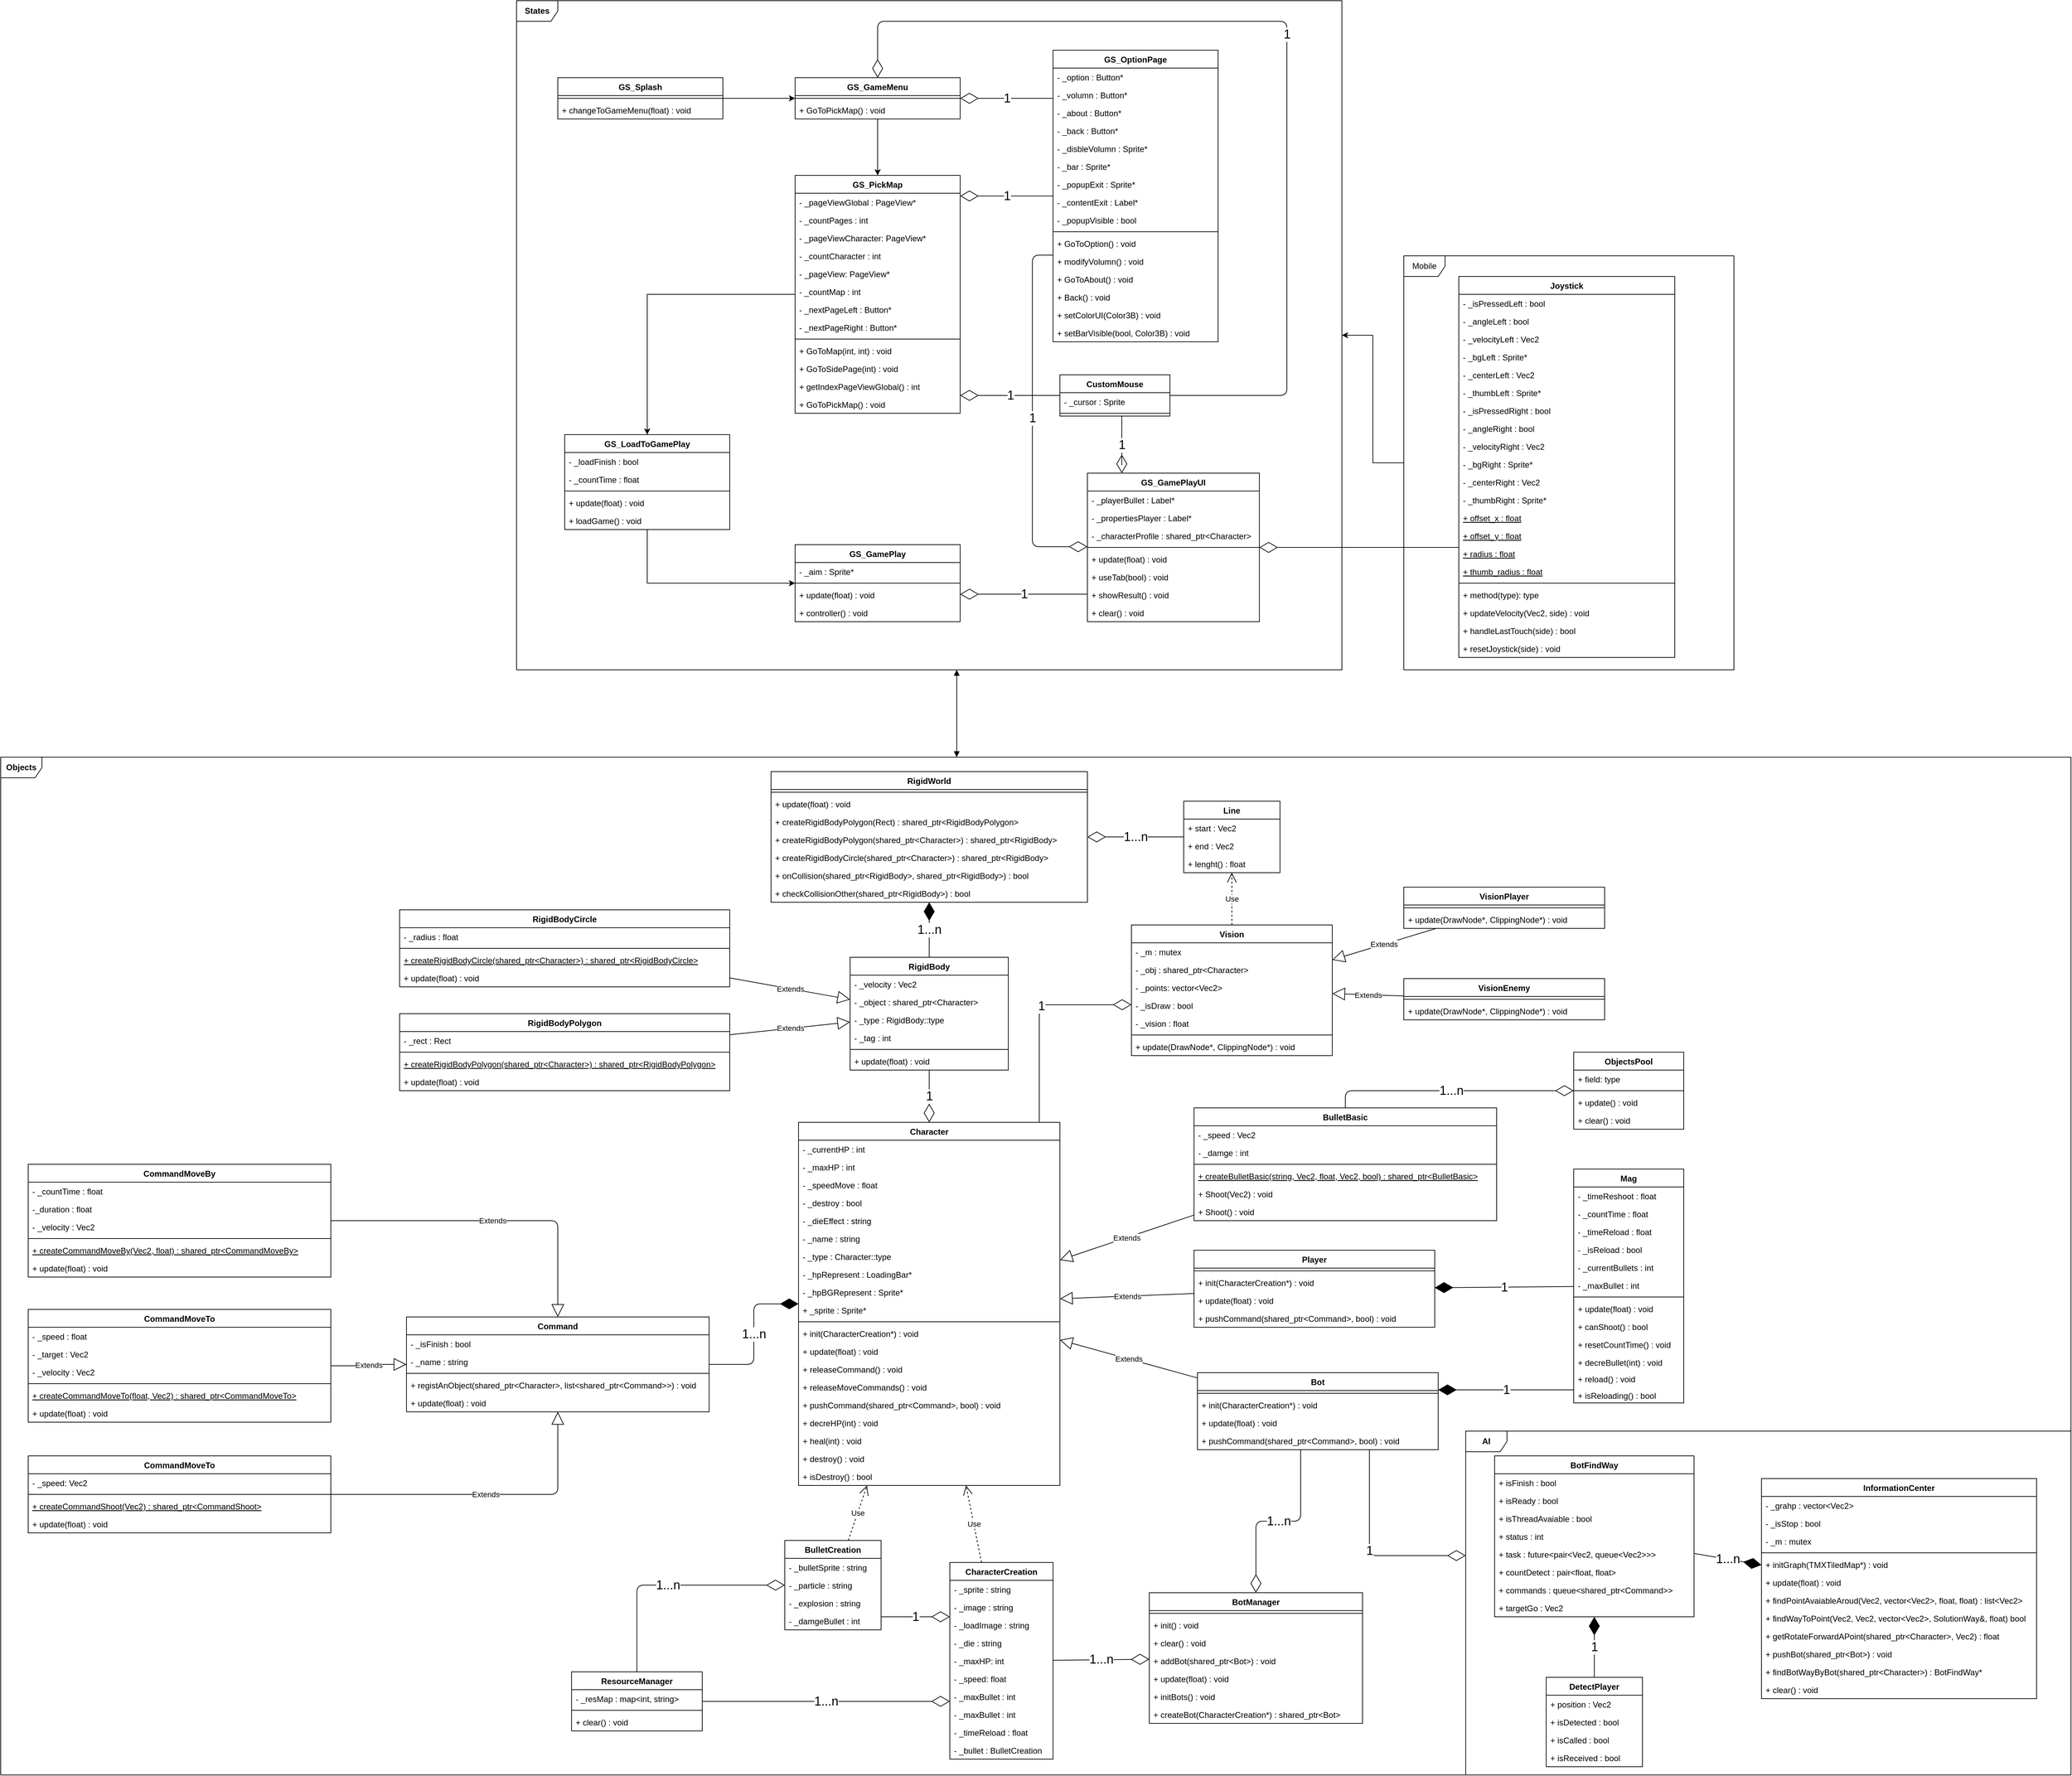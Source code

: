 <mxfile version="10.6.6" type="device"><diagram id="QkTjLVg03ag0lxa89wSh" name="Page-1"><mxGraphModel dx="3645" dy="3475" grid="1" gridSize="10" guides="1" tooltips="1" connect="1" arrows="1" fold="1" page="1" pageScale="1" pageWidth="827" pageHeight="1169" math="0" shadow="0"><root><mxCell id="0"/><mxCell id="1" parent="0"/><mxCell id="lmeGW2Zc81JJ5td9hPhr-25" style="edgeStyle=orthogonalEdgeStyle;rounded=0;orthogonalLoop=1;jettySize=auto;html=1;" edge="1" parent="1" source="lmeGW2Zc81JJ5td9hPhr-24" target="-5QDF3kojmLFgb1p0FTU-362"><mxGeometry relative="1" as="geometry"/></mxCell><mxCell id="lmeGW2Zc81JJ5td9hPhr-24" value="Mobile" style="shape=umlFrame;whiteSpace=wrap;html=1;" vertex="1" parent="1"><mxGeometry x="650" y="-1239" width="480" height="602" as="geometry"/></mxCell><mxCell id="-5QDF3kojmLFgb1p0FTU-362" value="&lt;b&gt;States&lt;/b&gt;" style="shape=umlFrame;whiteSpace=wrap;html=1;gradientColor=none;" parent="1" vertex="1"><mxGeometry x="-640" y="-1610" width="1200" height="973" as="geometry"/></mxCell><mxCell id="-5QDF3kojmLFgb1p0FTU-153" value="&lt;b&gt;Objects&lt;/b&gt;" style="shape=umlFrame;whiteSpace=wrap;html=1;gradientColor=none;" parent="1" vertex="1"><mxGeometry x="-1390" y="-510" width="3010" height="1480" as="geometry"/></mxCell><mxCell id="-5QDF3kojmLFgb1p0FTU-270" value="&lt;b&gt;AI&lt;/b&gt;" style="shape=umlFrame;whiteSpace=wrap;html=1;gradientColor=none;" parent="1" vertex="1"><mxGeometry x="740" y="470" width="880" height="500" as="geometry"/></mxCell><mxCell id="-5QDF3kojmLFgb1p0FTU-1" value="Character" style="swimlane;fontStyle=1;align=center;verticalAlign=top;childLayout=stackLayout;horizontal=1;startSize=26;horizontalStack=0;resizeParent=1;resizeParentMax=0;resizeLast=0;collapsible=1;marginBottom=0;" parent="1" vertex="1"><mxGeometry x="-230" y="21" width="380" height="528" as="geometry"/></mxCell><mxCell id="-5QDF3kojmLFgb1p0FTU-6" value="- _currentHP : int" style="text;strokeColor=none;fillColor=none;align=left;verticalAlign=top;spacingLeft=4;spacingRight=4;overflow=hidden;rotatable=0;points=[[0,0.5],[1,0.5]];portConstraint=eastwest;" parent="-5QDF3kojmLFgb1p0FTU-1" vertex="1"><mxGeometry y="26" width="380" height="26" as="geometry"/></mxCell><mxCell id="-5QDF3kojmLFgb1p0FTU-9" value="- _maxHP : int" style="text;strokeColor=none;fillColor=none;align=left;verticalAlign=top;spacingLeft=4;spacingRight=4;overflow=hidden;rotatable=0;points=[[0,0.5],[1,0.5]];portConstraint=eastwest;" parent="-5QDF3kojmLFgb1p0FTU-1" vertex="1"><mxGeometry y="52" width="380" height="26" as="geometry"/></mxCell><mxCell id="-5QDF3kojmLFgb1p0FTU-49" value="- _speedMove : float" style="text;strokeColor=none;fillColor=none;align=left;verticalAlign=top;spacingLeft=4;spacingRight=4;overflow=hidden;rotatable=0;points=[[0,0.5],[1,0.5]];portConstraint=eastwest;" parent="-5QDF3kojmLFgb1p0FTU-1" vertex="1"><mxGeometry y="78" width="380" height="26" as="geometry"/></mxCell><mxCell id="-5QDF3kojmLFgb1p0FTU-7" value="- _destroy : bool" style="text;strokeColor=none;fillColor=none;align=left;verticalAlign=top;spacingLeft=4;spacingRight=4;overflow=hidden;rotatable=0;points=[[0,0.5],[1,0.5]];portConstraint=eastwest;" parent="-5QDF3kojmLFgb1p0FTU-1" vertex="1"><mxGeometry y="104" width="380" height="26" as="geometry"/></mxCell><mxCell id="-5QDF3kojmLFgb1p0FTU-8" value="- _dieEffect : string" style="text;strokeColor=none;fillColor=none;align=left;verticalAlign=top;spacingLeft=4;spacingRight=4;overflow=hidden;rotatable=0;points=[[0,0.5],[1,0.5]];portConstraint=eastwest;" parent="-5QDF3kojmLFgb1p0FTU-1" vertex="1"><mxGeometry y="130" width="380" height="26" as="geometry"/></mxCell><mxCell id="-5QDF3kojmLFgb1p0FTU-10" value="- _name : string" style="text;strokeColor=none;fillColor=none;align=left;verticalAlign=top;spacingLeft=4;spacingRight=4;overflow=hidden;rotatable=0;points=[[0,0.5],[1,0.5]];portConstraint=eastwest;" parent="-5QDF3kojmLFgb1p0FTU-1" vertex="1"><mxGeometry y="156" width="380" height="26" as="geometry"/></mxCell><mxCell id="-5QDF3kojmLFgb1p0FTU-11" value="- _type : Character::type" style="text;strokeColor=none;fillColor=none;align=left;verticalAlign=top;spacingLeft=4;spacingRight=4;overflow=hidden;rotatable=0;points=[[0,0.5],[1,0.5]];portConstraint=eastwest;" parent="-5QDF3kojmLFgb1p0FTU-1" vertex="1"><mxGeometry y="182" width="380" height="26" as="geometry"/></mxCell><mxCell id="e4pK0mdqOg-LIYink_iT-1" value="- _hpRepresent : LoadingBar*" style="text;strokeColor=none;fillColor=none;align=left;verticalAlign=top;spacingLeft=4;spacingRight=4;overflow=hidden;rotatable=0;points=[[0,0.5],[1,0.5]];portConstraint=eastwest;" parent="-5QDF3kojmLFgb1p0FTU-1" vertex="1"><mxGeometry y="208" width="380" height="26" as="geometry"/></mxCell><mxCell id="e4pK0mdqOg-LIYink_iT-3" value="- _hpBGRepresent : Sprite*" style="text;strokeColor=none;fillColor=none;align=left;verticalAlign=top;spacingLeft=4;spacingRight=4;overflow=hidden;rotatable=0;points=[[0,0.5],[1,0.5]];portConstraint=eastwest;" parent="-5QDF3kojmLFgb1p0FTU-1" vertex="1"><mxGeometry y="234" width="380" height="26" as="geometry"/></mxCell><mxCell id="-5QDF3kojmLFgb1p0FTU-13" value="+ _sprite : Sprite*" style="text;strokeColor=none;fillColor=none;align=left;verticalAlign=top;spacingLeft=4;spacingRight=4;overflow=hidden;rotatable=0;points=[[0,0.5],[1,0.5]];portConstraint=eastwest;" parent="-5QDF3kojmLFgb1p0FTU-1" vertex="1"><mxGeometry y="260" width="380" height="26" as="geometry"/></mxCell><mxCell id="-5QDF3kojmLFgb1p0FTU-3" value="" style="line;strokeWidth=1;fillColor=none;align=left;verticalAlign=middle;spacingTop=-1;spacingLeft=3;spacingRight=3;rotatable=0;labelPosition=right;points=[];portConstraint=eastwest;" parent="-5QDF3kojmLFgb1p0FTU-1" vertex="1"><mxGeometry y="286" width="380" height="8" as="geometry"/></mxCell><mxCell id="-5QDF3kojmLFgb1p0FTU-4" value="+ init(CharacterCreation*) : void" style="text;strokeColor=none;fillColor=none;align=left;verticalAlign=top;spacingLeft=4;spacingRight=4;overflow=hidden;rotatable=0;points=[[0,0.5],[1,0.5]];portConstraint=eastwest;" parent="-5QDF3kojmLFgb1p0FTU-1" vertex="1"><mxGeometry y="294" width="380" height="26" as="geometry"/></mxCell><mxCell id="-5QDF3kojmLFgb1p0FTU-16" value="+ update(float) : void" style="text;strokeColor=none;fillColor=none;align=left;verticalAlign=top;spacingLeft=4;spacingRight=4;overflow=hidden;rotatable=0;points=[[0,0.5],[1,0.5]];portConstraint=eastwest;" parent="-5QDF3kojmLFgb1p0FTU-1" vertex="1"><mxGeometry y="320" width="380" height="26" as="geometry"/></mxCell><mxCell id="-5QDF3kojmLFgb1p0FTU-17" value="+ releaseCommand() : void" style="text;strokeColor=none;fillColor=none;align=left;verticalAlign=top;spacingLeft=4;spacingRight=4;overflow=hidden;rotatable=0;points=[[0,0.5],[1,0.5]];portConstraint=eastwest;" parent="-5QDF3kojmLFgb1p0FTU-1" vertex="1"><mxGeometry y="346" width="380" height="26" as="geometry"/></mxCell><mxCell id="-5QDF3kojmLFgb1p0FTU-18" value="+ releaseMoveCommands() : void" style="text;strokeColor=none;fillColor=none;align=left;verticalAlign=top;spacingLeft=4;spacingRight=4;overflow=hidden;rotatable=0;points=[[0,0.5],[1,0.5]];portConstraint=eastwest;" parent="-5QDF3kojmLFgb1p0FTU-1" vertex="1"><mxGeometry y="372" width="380" height="26" as="geometry"/></mxCell><mxCell id="-5QDF3kojmLFgb1p0FTU-19" value="+ pushCommand(shared_ptr&lt;Command&gt;, bool) : void" style="text;strokeColor=none;fillColor=none;align=left;verticalAlign=top;spacingLeft=4;spacingRight=4;overflow=hidden;rotatable=0;points=[[0,0.5],[1,0.5]];portConstraint=eastwest;" parent="-5QDF3kojmLFgb1p0FTU-1" vertex="1"><mxGeometry y="398" width="380" height="26" as="geometry"/></mxCell><mxCell id="-5QDF3kojmLFgb1p0FTU-24" value="+ decreHP(int) : void" style="text;strokeColor=none;fillColor=none;align=left;verticalAlign=top;spacingLeft=4;spacingRight=4;overflow=hidden;rotatable=0;points=[[0,0.5],[1,0.5]];portConstraint=eastwest;" parent="-5QDF3kojmLFgb1p0FTU-1" vertex="1"><mxGeometry y="424" width="380" height="26" as="geometry"/></mxCell><mxCell id="-5QDF3kojmLFgb1p0FTU-25" value="+ heal(int) : void" style="text;strokeColor=none;fillColor=none;align=left;verticalAlign=top;spacingLeft=4;spacingRight=4;overflow=hidden;rotatable=0;points=[[0,0.5],[1,0.5]];portConstraint=eastwest;" parent="-5QDF3kojmLFgb1p0FTU-1" vertex="1"><mxGeometry y="450" width="380" height="26" as="geometry"/></mxCell><mxCell id="-5QDF3kojmLFgb1p0FTU-26" value="+ destroy() : void" style="text;strokeColor=none;fillColor=none;align=left;verticalAlign=top;spacingLeft=4;spacingRight=4;overflow=hidden;rotatable=0;points=[[0,0.5],[1,0.5]];portConstraint=eastwest;" parent="-5QDF3kojmLFgb1p0FTU-1" vertex="1"><mxGeometry y="476" width="380" height="26" as="geometry"/></mxCell><mxCell id="-5QDF3kojmLFgb1p0FTU-27" value="+ isDestroy() : bool" style="text;strokeColor=none;fillColor=none;align=left;verticalAlign=top;spacingLeft=4;spacingRight=4;overflow=hidden;rotatable=0;points=[[0,0.5],[1,0.5]];portConstraint=eastwest;" parent="-5QDF3kojmLFgb1p0FTU-1" vertex="1"><mxGeometry y="502" width="380" height="26" as="geometry"/></mxCell><mxCell id="-5QDF3kojmLFgb1p0FTU-30" value="Bot" style="swimlane;fontStyle=1;align=center;verticalAlign=top;childLayout=stackLayout;horizontal=1;startSize=26;horizontalStack=0;resizeParent=1;resizeParentMax=0;resizeLast=0;collapsible=1;marginBottom=0;" parent="1" vertex="1"><mxGeometry x="350" y="385" width="350" height="112" as="geometry"/></mxCell><mxCell id="-5QDF3kojmLFgb1p0FTU-32" value="" style="line;strokeWidth=1;fillColor=none;align=left;verticalAlign=middle;spacingTop=-1;spacingLeft=3;spacingRight=3;rotatable=0;labelPosition=right;points=[];portConstraint=eastwest;" parent="-5QDF3kojmLFgb1p0FTU-30" vertex="1"><mxGeometry y="26" width="350" height="8" as="geometry"/></mxCell><mxCell id="-5QDF3kojmLFgb1p0FTU-45" value="+ init(CharacterCreation*) : void" style="text;strokeColor=none;fillColor=none;align=left;verticalAlign=top;spacingLeft=4;spacingRight=4;overflow=hidden;rotatable=0;points=[[0,0.5],[1,0.5]];portConstraint=eastwest;" parent="-5QDF3kojmLFgb1p0FTU-30" vertex="1"><mxGeometry y="34" width="350" height="26" as="geometry"/></mxCell><mxCell id="-5QDF3kojmLFgb1p0FTU-46" value="+ update(float) : void" style="text;strokeColor=none;fillColor=none;align=left;verticalAlign=top;spacingLeft=4;spacingRight=4;overflow=hidden;rotatable=0;points=[[0,0.5],[1,0.5]];portConstraint=eastwest;" parent="-5QDF3kojmLFgb1p0FTU-30" vertex="1"><mxGeometry y="60" width="350" height="26" as="geometry"/></mxCell><mxCell id="-5QDF3kojmLFgb1p0FTU-47" value="+ pushCommand(shared_ptr&lt;Command&gt;, bool) : void" style="text;strokeColor=none;fillColor=none;align=left;verticalAlign=top;spacingLeft=4;spacingRight=4;overflow=hidden;rotatable=0;points=[[0,0.5],[1,0.5]];portConstraint=eastwest;" parent="-5QDF3kojmLFgb1p0FTU-30" vertex="1"><mxGeometry y="86" width="350" height="26" as="geometry"/></mxCell><mxCell id="-5QDF3kojmLFgb1p0FTU-34" value="Player" style="swimlane;fontStyle=1;align=center;verticalAlign=top;childLayout=stackLayout;horizontal=1;startSize=26;horizontalStack=0;resizeParent=1;resizeParentMax=0;resizeLast=0;collapsible=1;marginBottom=0;" parent="1" vertex="1"><mxGeometry x="345" y="207" width="350" height="112" as="geometry"/></mxCell><mxCell id="-5QDF3kojmLFgb1p0FTU-36" value="" style="line;strokeWidth=1;fillColor=none;align=left;verticalAlign=middle;spacingTop=-1;spacingLeft=3;spacingRight=3;rotatable=0;labelPosition=right;points=[];portConstraint=eastwest;" parent="-5QDF3kojmLFgb1p0FTU-34" vertex="1"><mxGeometry y="26" width="350" height="8" as="geometry"/></mxCell><mxCell id="-5QDF3kojmLFgb1p0FTU-51" value="+ init(CharacterCreation*) : void" style="text;strokeColor=none;fillColor=none;align=left;verticalAlign=top;spacingLeft=4;spacingRight=4;overflow=hidden;rotatable=0;points=[[0,0.5],[1,0.5]];portConstraint=eastwest;" parent="-5QDF3kojmLFgb1p0FTU-34" vertex="1"><mxGeometry y="34" width="350" height="26" as="geometry"/></mxCell><mxCell id="-5QDF3kojmLFgb1p0FTU-52" value="+ update(float) : void" style="text;strokeColor=none;fillColor=none;align=left;verticalAlign=top;spacingLeft=4;spacingRight=4;overflow=hidden;rotatable=0;points=[[0,0.5],[1,0.5]];portConstraint=eastwest;" parent="-5QDF3kojmLFgb1p0FTU-34" vertex="1"><mxGeometry y="60" width="350" height="26" as="geometry"/></mxCell><mxCell id="-5QDF3kojmLFgb1p0FTU-53" value="+ pushCommand(shared_ptr&lt;Command&gt;, bool) : void" style="text;strokeColor=none;fillColor=none;align=left;verticalAlign=top;spacingLeft=4;spacingRight=4;overflow=hidden;rotatable=0;points=[[0,0.5],[1,0.5]];portConstraint=eastwest;" parent="-5QDF3kojmLFgb1p0FTU-34" vertex="1"><mxGeometry y="86" width="350" height="26" as="geometry"/></mxCell><mxCell id="-5QDF3kojmLFgb1p0FTU-38" value="BulletBasic" style="swimlane;fontStyle=1;align=center;verticalAlign=top;childLayout=stackLayout;horizontal=1;startSize=26;horizontalStack=0;resizeParent=1;resizeParentMax=0;resizeLast=0;collapsible=1;marginBottom=0;" parent="1" vertex="1"><mxGeometry x="345" width="440" height="164" as="geometry"/></mxCell><mxCell id="-5QDF3kojmLFgb1p0FTU-39" value="- _speed : Vec2" style="text;strokeColor=none;fillColor=none;align=left;verticalAlign=top;spacingLeft=4;spacingRight=4;overflow=hidden;rotatable=0;points=[[0,0.5],[1,0.5]];portConstraint=eastwest;" parent="-5QDF3kojmLFgb1p0FTU-38" vertex="1"><mxGeometry y="26" width="440" height="26" as="geometry"/></mxCell><mxCell id="-5QDF3kojmLFgb1p0FTU-54" value="- _damge : int" style="text;strokeColor=none;fillColor=none;align=left;verticalAlign=top;spacingLeft=4;spacingRight=4;overflow=hidden;rotatable=0;points=[[0,0.5],[1,0.5]];portConstraint=eastwest;" parent="-5QDF3kojmLFgb1p0FTU-38" vertex="1"><mxGeometry y="52" width="440" height="26" as="geometry"/></mxCell><mxCell id="-5QDF3kojmLFgb1p0FTU-40" value="" style="line;strokeWidth=1;fillColor=none;align=left;verticalAlign=middle;spacingTop=-1;spacingLeft=3;spacingRight=3;rotatable=0;labelPosition=right;points=[];portConstraint=eastwest;" parent="-5QDF3kojmLFgb1p0FTU-38" vertex="1"><mxGeometry y="78" width="440" height="8" as="geometry"/></mxCell><mxCell id="-5QDF3kojmLFgb1p0FTU-41" value="+ createBulletBasic(string, Vec2, float, Vec2, bool) : shared_ptr&lt;BulletBasic&gt;" style="text;strokeColor=none;fillColor=none;align=left;verticalAlign=top;spacingLeft=4;spacingRight=4;overflow=hidden;rotatable=0;points=[[0,0.5],[1,0.5]];portConstraint=eastwest;fontStyle=4" parent="-5QDF3kojmLFgb1p0FTU-38" vertex="1"><mxGeometry y="86" width="440" height="26" as="geometry"/></mxCell><mxCell id="-5QDF3kojmLFgb1p0FTU-55" value="+ Shoot(Vec2) : void" style="text;strokeColor=none;fillColor=none;align=left;verticalAlign=top;spacingLeft=4;spacingRight=4;overflow=hidden;rotatable=0;points=[[0,0.5],[1,0.5]];portConstraint=eastwest;" parent="-5QDF3kojmLFgb1p0FTU-38" vertex="1"><mxGeometry y="112" width="440" height="26" as="geometry"/></mxCell><mxCell id="-5QDF3kojmLFgb1p0FTU-56" value="+ Shoot() : void" style="text;strokeColor=none;fillColor=none;align=left;verticalAlign=top;spacingLeft=4;spacingRight=4;overflow=hidden;rotatable=0;points=[[0,0.5],[1,0.5]];portConstraint=eastwest;" parent="-5QDF3kojmLFgb1p0FTU-38" vertex="1"><mxGeometry y="138" width="440" height="26" as="geometry"/></mxCell><mxCell id="-5QDF3kojmLFgb1p0FTU-42" value="Extends" style="endArrow=block;endSize=16;endFill=0;html=1;" parent="1" source="-5QDF3kojmLFgb1p0FTU-30" target="-5QDF3kojmLFgb1p0FTU-1" edge="1"><mxGeometry width="160" relative="1" as="geometry"><mxPoint x="250" y="290" as="sourcePoint"/><mxPoint x="410" y="290" as="targetPoint"/></mxGeometry></mxCell><mxCell id="-5QDF3kojmLFgb1p0FTU-43" value="Extends" style="endArrow=block;endSize=16;endFill=0;html=1;" parent="1" source="-5QDF3kojmLFgb1p0FTU-34" target="-5QDF3kojmLFgb1p0FTU-1" edge="1"><mxGeometry width="160" relative="1" as="geometry"><mxPoint x="470" y="115.241" as="sourcePoint"/><mxPoint x="160" y="275.052" as="targetPoint"/></mxGeometry></mxCell><mxCell id="-5QDF3kojmLFgb1p0FTU-44" value="Extends" style="endArrow=block;endSize=16;endFill=0;html=1;" parent="1" source="-5QDF3kojmLFgb1p0FTU-38" target="-5QDF3kojmLFgb1p0FTU-1" edge="1"><mxGeometry width="160" relative="1" as="geometry"><mxPoint x="470" y="365.241" as="sourcePoint"/><mxPoint x="160" y="370.052" as="targetPoint"/></mxGeometry></mxCell><mxCell id="-5QDF3kojmLFgb1p0FTU-58" value="RigidBody&#10;&#10;" style="swimlane;fontStyle=1;align=center;verticalAlign=top;childLayout=stackLayout;horizontal=1;startSize=26;horizontalStack=0;resizeParent=1;resizeParentMax=0;resizeLast=0;collapsible=1;marginBottom=0;" parent="1" vertex="1"><mxGeometry x="-155" y="-219" width="230" height="164" as="geometry"/></mxCell><mxCell id="-5QDF3kojmLFgb1p0FTU-59" value="- _velocity : Vec2" style="text;strokeColor=none;fillColor=none;align=left;verticalAlign=top;spacingLeft=4;spacingRight=4;overflow=hidden;rotatable=0;points=[[0,0.5],[1,0.5]];portConstraint=eastwest;" parent="-5QDF3kojmLFgb1p0FTU-58" vertex="1"><mxGeometry y="26" width="230" height="26" as="geometry"/></mxCell><mxCell id="-5QDF3kojmLFgb1p0FTU-158" value="- _object : shared_ptr&lt;Character&gt;" style="text;strokeColor=none;fillColor=none;align=left;verticalAlign=top;spacingLeft=4;spacingRight=4;overflow=hidden;rotatable=0;points=[[0,0.5],[1,0.5]];portConstraint=eastwest;" parent="-5QDF3kojmLFgb1p0FTU-58" vertex="1"><mxGeometry y="52" width="230" height="26" as="geometry"/></mxCell><mxCell id="-5QDF3kojmLFgb1p0FTU-161" value="- _type : RigidBody::type" style="text;strokeColor=none;fillColor=none;align=left;verticalAlign=top;spacingLeft=4;spacingRight=4;overflow=hidden;rotatable=0;points=[[0,0.5],[1,0.5]];portConstraint=eastwest;" parent="-5QDF3kojmLFgb1p0FTU-58" vertex="1"><mxGeometry y="78" width="230" height="26" as="geometry"/></mxCell><mxCell id="-5QDF3kojmLFgb1p0FTU-162" value="- _tag : int" style="text;strokeColor=none;fillColor=none;align=left;verticalAlign=top;spacingLeft=4;spacingRight=4;overflow=hidden;rotatable=0;points=[[0,0.5],[1,0.5]];portConstraint=eastwest;" parent="-5QDF3kojmLFgb1p0FTU-58" vertex="1"><mxGeometry y="104" width="230" height="26" as="geometry"/></mxCell><mxCell id="-5QDF3kojmLFgb1p0FTU-60" value="" style="line;strokeWidth=1;fillColor=none;align=left;verticalAlign=middle;spacingTop=-1;spacingLeft=3;spacingRight=3;rotatable=0;labelPosition=right;points=[];portConstraint=eastwest;" parent="-5QDF3kojmLFgb1p0FTU-58" vertex="1"><mxGeometry y="130" width="230" height="8" as="geometry"/></mxCell><mxCell id="-5QDF3kojmLFgb1p0FTU-164" value="+ update(float) : void" style="text;strokeColor=none;fillColor=none;align=left;verticalAlign=top;spacingLeft=4;spacingRight=4;overflow=hidden;rotatable=0;points=[[0,0.5],[1,0.5]];portConstraint=eastwest;" parent="-5QDF3kojmLFgb1p0FTU-58" vertex="1"><mxGeometry y="138" width="230" height="26" as="geometry"/></mxCell><mxCell id="-5QDF3kojmLFgb1p0FTU-63" value="&lt;font style=&quot;font-size: 18px&quot;&gt;1&lt;/font&gt;" style="endArrow=diamondThin;endFill=0;endSize=24;html=1;" parent="1" source="-5QDF3kojmLFgb1p0FTU-58" target="-5QDF3kojmLFgb1p0FTU-1" edge="1"><mxGeometry width="160" relative="1" as="geometry"><mxPoint x="-70" y="-50" as="sourcePoint"/><mxPoint x="90" y="-50" as="targetPoint"/></mxGeometry></mxCell><mxCell id="-5QDF3kojmLFgb1p0FTU-64" value="Mag" style="swimlane;fontStyle=1;align=center;verticalAlign=top;childLayout=stackLayout;horizontal=1;startSize=26;horizontalStack=0;resizeParent=1;resizeParentMax=0;resizeLast=0;collapsible=1;marginBottom=0;" parent="1" vertex="1"><mxGeometry x="897" y="89" width="160" height="340" as="geometry"/></mxCell><mxCell id="-5QDF3kojmLFgb1p0FTU-65" value="- _timeReshoot : float" style="text;strokeColor=none;fillColor=none;align=left;verticalAlign=top;spacingLeft=4;spacingRight=4;overflow=hidden;rotatable=0;points=[[0,0.5],[1,0.5]];portConstraint=eastwest;" parent="-5QDF3kojmLFgb1p0FTU-64" vertex="1"><mxGeometry y="26" width="160" height="26" as="geometry"/></mxCell><mxCell id="-5QDF3kojmLFgb1p0FTU-70" value="- _countTime : float" style="text;strokeColor=none;fillColor=none;align=left;verticalAlign=top;spacingLeft=4;spacingRight=4;overflow=hidden;rotatable=0;points=[[0,0.5],[1,0.5]];portConstraint=eastwest;" parent="-5QDF3kojmLFgb1p0FTU-64" vertex="1"><mxGeometry y="52" width="160" height="26" as="geometry"/></mxCell><mxCell id="-5QDF3kojmLFgb1p0FTU-71" value="- _timeReload : float" style="text;strokeColor=none;fillColor=none;align=left;verticalAlign=top;spacingLeft=4;spacingRight=4;overflow=hidden;rotatable=0;points=[[0,0.5],[1,0.5]];portConstraint=eastwest;" parent="-5QDF3kojmLFgb1p0FTU-64" vertex="1"><mxGeometry y="78" width="160" height="26" as="geometry"/></mxCell><mxCell id="-5QDF3kojmLFgb1p0FTU-72" value="- _isReload : bool" style="text;strokeColor=none;fillColor=none;align=left;verticalAlign=top;spacingLeft=4;spacingRight=4;overflow=hidden;rotatable=0;points=[[0,0.5],[1,0.5]];portConstraint=eastwest;" parent="-5QDF3kojmLFgb1p0FTU-64" vertex="1"><mxGeometry y="104" width="160" height="26" as="geometry"/></mxCell><mxCell id="-5QDF3kojmLFgb1p0FTU-73" value="- _currentBullets : int" style="text;strokeColor=none;fillColor=none;align=left;verticalAlign=top;spacingLeft=4;spacingRight=4;overflow=hidden;rotatable=0;points=[[0,0.5],[1,0.5]];portConstraint=eastwest;" parent="-5QDF3kojmLFgb1p0FTU-64" vertex="1"><mxGeometry y="130" width="160" height="26" as="geometry"/></mxCell><mxCell id="-5QDF3kojmLFgb1p0FTU-74" value="- _maxBullet : int" style="text;strokeColor=none;fillColor=none;align=left;verticalAlign=top;spacingLeft=4;spacingRight=4;overflow=hidden;rotatable=0;points=[[0,0.5],[1,0.5]];portConstraint=eastwest;" parent="-5QDF3kojmLFgb1p0FTU-64" vertex="1"><mxGeometry y="156" width="160" height="26" as="geometry"/></mxCell><mxCell id="-5QDF3kojmLFgb1p0FTU-66" value="" style="line;strokeWidth=1;fillColor=none;align=left;verticalAlign=middle;spacingTop=-1;spacingLeft=3;spacingRight=3;rotatable=0;labelPosition=right;points=[];portConstraint=eastwest;" parent="-5QDF3kojmLFgb1p0FTU-64" vertex="1"><mxGeometry y="182" width="160" height="8" as="geometry"/></mxCell><mxCell id="-5QDF3kojmLFgb1p0FTU-67" value="+ update(float) : void" style="text;strokeColor=none;fillColor=none;align=left;verticalAlign=top;spacingLeft=4;spacingRight=4;overflow=hidden;rotatable=0;points=[[0,0.5],[1,0.5]];portConstraint=eastwest;" parent="-5QDF3kojmLFgb1p0FTU-64" vertex="1"><mxGeometry y="190" width="160" height="26" as="geometry"/></mxCell><mxCell id="-5QDF3kojmLFgb1p0FTU-75" value="+ canShoot() : bool" style="text;strokeColor=none;fillColor=none;align=left;verticalAlign=top;spacingLeft=4;spacingRight=4;overflow=hidden;rotatable=0;points=[[0,0.5],[1,0.5]];portConstraint=eastwest;" parent="-5QDF3kojmLFgb1p0FTU-64" vertex="1"><mxGeometry y="216" width="160" height="26" as="geometry"/></mxCell><mxCell id="-5QDF3kojmLFgb1p0FTU-76" value="+ resetCountTime() : void" style="text;strokeColor=none;fillColor=none;align=left;verticalAlign=top;spacingLeft=4;spacingRight=4;overflow=hidden;rotatable=0;points=[[0,0.5],[1,0.5]];portConstraint=eastwest;" parent="-5QDF3kojmLFgb1p0FTU-64" vertex="1"><mxGeometry y="242" width="160" height="26" as="geometry"/></mxCell><mxCell id="-5QDF3kojmLFgb1p0FTU-77" value="+ decreBullet(int) : void" style="text;strokeColor=none;fillColor=none;align=left;verticalAlign=top;spacingLeft=4;spacingRight=4;overflow=hidden;rotatable=0;points=[[0,0.5],[1,0.5]];portConstraint=eastwest;" parent="-5QDF3kojmLFgb1p0FTU-64" vertex="1"><mxGeometry y="268" width="160" height="24" as="geometry"/></mxCell><mxCell id="-5QDF3kojmLFgb1p0FTU-78" value="+ reload() : void" style="text;strokeColor=none;fillColor=none;align=left;verticalAlign=top;spacingLeft=4;spacingRight=4;overflow=hidden;rotatable=0;points=[[0,0.5],[1,0.5]];portConstraint=eastwest;" parent="-5QDF3kojmLFgb1p0FTU-64" vertex="1"><mxGeometry y="292" width="160" height="24" as="geometry"/></mxCell><mxCell id="-5QDF3kojmLFgb1p0FTU-79" value="+ isReloading() : bool" style="text;strokeColor=none;fillColor=none;align=left;verticalAlign=top;spacingLeft=4;spacingRight=4;overflow=hidden;rotatable=0;points=[[0,0.5],[1,0.5]];portConstraint=eastwest;" parent="-5QDF3kojmLFgb1p0FTU-64" vertex="1"><mxGeometry y="316" width="160" height="24" as="geometry"/></mxCell><mxCell id="-5QDF3kojmLFgb1p0FTU-68" value="&lt;font style=&quot;font-size: 18px&quot;&gt;1&lt;/font&gt;" style="endArrow=diamondThin;endFill=1;endSize=24;html=1;edgeStyle=orthogonalEdgeStyle;" parent="1" source="-5QDF3kojmLFgb1p0FTU-64" target="-5QDF3kojmLFgb1p0FTU-30" edge="1"><mxGeometry width="160" relative="1" as="geometry"><mxPoint x="810" y="300" as="sourcePoint"/><mxPoint x="970" y="300" as="targetPoint"/><Array as="points"><mxPoint x="850" y="410"/><mxPoint x="850" y="410"/></Array></mxGeometry></mxCell><mxCell id="-5QDF3kojmLFgb1p0FTU-69" value="&lt;font style=&quot;font-size: 18px&quot;&gt;1&lt;/font&gt;" style="endArrow=diamondThin;endFill=1;endSize=24;html=1;" parent="1" source="-5QDF3kojmLFgb1p0FTU-64" target="-5QDF3kojmLFgb1p0FTU-34" edge="1"><mxGeometry width="160" relative="1" as="geometry"><mxPoint x="880" y="200.659" as="sourcePoint"/><mxPoint x="710" y="151.059" as="targetPoint"/></mxGeometry></mxCell><mxCell id="-5QDF3kojmLFgb1p0FTU-80" value="Command" style="swimlane;fontStyle=1;align=center;verticalAlign=top;childLayout=stackLayout;horizontal=1;startSize=26;horizontalStack=0;resizeParent=1;resizeParentMax=0;resizeLast=0;collapsible=1;marginBottom=0;" parent="1" vertex="1"><mxGeometry x="-800" y="304" width="440" height="138" as="geometry"/></mxCell><mxCell id="-5QDF3kojmLFgb1p0FTU-81" value="- _isFinish : bool" style="text;strokeColor=none;fillColor=none;align=left;verticalAlign=top;spacingLeft=4;spacingRight=4;overflow=hidden;rotatable=0;points=[[0,0.5],[1,0.5]];portConstraint=eastwest;" parent="-5QDF3kojmLFgb1p0FTU-80" vertex="1"><mxGeometry y="26" width="440" height="26" as="geometry"/></mxCell><mxCell id="-5QDF3kojmLFgb1p0FTU-86" value="- _name : string" style="text;strokeColor=none;fillColor=none;align=left;verticalAlign=top;spacingLeft=4;spacingRight=4;overflow=hidden;rotatable=0;points=[[0,0.5],[1,0.5]];portConstraint=eastwest;" parent="-5QDF3kojmLFgb1p0FTU-80" vertex="1"><mxGeometry y="52" width="440" height="26" as="geometry"/></mxCell><mxCell id="-5QDF3kojmLFgb1p0FTU-82" value="" style="line;strokeWidth=1;fillColor=none;align=left;verticalAlign=middle;spacingTop=-1;spacingLeft=3;spacingRight=3;rotatable=0;labelPosition=right;points=[];portConstraint=eastwest;" parent="-5QDF3kojmLFgb1p0FTU-80" vertex="1"><mxGeometry y="78" width="440" height="8" as="geometry"/></mxCell><mxCell id="-5QDF3kojmLFgb1p0FTU-88" value="+ registAnObject(shared_ptr&lt;Character&gt;, list&lt;shared_ptr&lt;Command&gt;&gt;) : void" style="text;strokeColor=none;fillColor=none;align=left;verticalAlign=top;spacingLeft=4;spacingRight=4;overflow=hidden;rotatable=0;points=[[0,0.5],[1,0.5]];portConstraint=eastwest;" parent="-5QDF3kojmLFgb1p0FTU-80" vertex="1"><mxGeometry y="86" width="440" height="26" as="geometry"/></mxCell><mxCell id="-5QDF3kojmLFgb1p0FTU-89" value="+ update(float) : void" style="text;strokeColor=none;fillColor=none;align=left;verticalAlign=top;spacingLeft=4;spacingRight=4;overflow=hidden;rotatable=0;points=[[0,0.5],[1,0.5]];portConstraint=eastwest;" parent="-5QDF3kojmLFgb1p0FTU-80" vertex="1"><mxGeometry y="112" width="440" height="26" as="geometry"/></mxCell><mxCell id="-5QDF3kojmLFgb1p0FTU-85" value="&lt;font style=&quot;font-size: 18px&quot;&gt;1...n&lt;/font&gt;" style="endArrow=diamondThin;endFill=1;endSize=24;html=1;edgeStyle=orthogonalEdgeStyle;" parent="1" source="-5QDF3kojmLFgb1p0FTU-80" target="-5QDF3kojmLFgb1p0FTU-1" edge="1"><mxGeometry width="160" relative="1" as="geometry"><mxPoint x="-500" y="220" as="sourcePoint"/><mxPoint x="-340" y="220" as="targetPoint"/></mxGeometry></mxCell><mxCell id="-5QDF3kojmLFgb1p0FTU-91" value="CommandMoveBy" style="swimlane;fontStyle=1;align=center;verticalAlign=top;childLayout=stackLayout;horizontal=1;startSize=26;horizontalStack=0;resizeParent=1;resizeParentMax=0;resizeLast=0;collapsible=1;marginBottom=0;" parent="1" vertex="1"><mxGeometry x="-1350" y="82" width="440" height="164" as="geometry"/></mxCell><mxCell id="-5QDF3kojmLFgb1p0FTU-92" value="- _countTime : float" style="text;strokeColor=none;fillColor=none;align=left;verticalAlign=top;spacingLeft=4;spacingRight=4;overflow=hidden;rotatable=0;points=[[0,0.5],[1,0.5]];portConstraint=eastwest;" parent="-5QDF3kojmLFgb1p0FTU-91" vertex="1"><mxGeometry y="26" width="440" height="26" as="geometry"/></mxCell><mxCell id="-5QDF3kojmLFgb1p0FTU-97" value="-_duration : float" style="text;strokeColor=none;fillColor=none;align=left;verticalAlign=top;spacingLeft=4;spacingRight=4;overflow=hidden;rotatable=0;points=[[0,0.5],[1,0.5]];portConstraint=eastwest;" parent="-5QDF3kojmLFgb1p0FTU-91" vertex="1"><mxGeometry y="52" width="440" height="26" as="geometry"/></mxCell><mxCell id="-5QDF3kojmLFgb1p0FTU-93" value="- _velocity : Vec2" style="text;strokeColor=none;fillColor=none;align=left;verticalAlign=top;spacingLeft=4;spacingRight=4;overflow=hidden;rotatable=0;points=[[0,0.5],[1,0.5]];portConstraint=eastwest;" parent="-5QDF3kojmLFgb1p0FTU-91" vertex="1"><mxGeometry y="78" width="440" height="26" as="geometry"/></mxCell><mxCell id="-5QDF3kojmLFgb1p0FTU-94" value="" style="line;strokeWidth=1;fillColor=none;align=left;verticalAlign=middle;spacingTop=-1;spacingLeft=3;spacingRight=3;rotatable=0;labelPosition=right;points=[];portConstraint=eastwest;" parent="-5QDF3kojmLFgb1p0FTU-91" vertex="1"><mxGeometry y="104" width="440" height="8" as="geometry"/></mxCell><mxCell id="-5QDF3kojmLFgb1p0FTU-95" value="+ createCommandMoveBy(Vec2, float) : shared_ptr&lt;CommandMoveBy&gt;" style="text;strokeColor=none;fillColor=none;align=left;verticalAlign=top;spacingLeft=4;spacingRight=4;overflow=hidden;rotatable=0;points=[[0,0.5],[1,0.5]];portConstraint=eastwest;fontStyle=4" parent="-5QDF3kojmLFgb1p0FTU-91" vertex="1"><mxGeometry y="112" width="440" height="26" as="geometry"/></mxCell><mxCell id="-5QDF3kojmLFgb1p0FTU-96" value="+ update(float) : void" style="text;strokeColor=none;fillColor=none;align=left;verticalAlign=top;spacingLeft=4;spacingRight=4;overflow=hidden;rotatable=0;points=[[0,0.5],[1,0.5]];portConstraint=eastwest;" parent="-5QDF3kojmLFgb1p0FTU-91" vertex="1"><mxGeometry y="138" width="440" height="26" as="geometry"/></mxCell><mxCell id="-5QDF3kojmLFgb1p0FTU-99" value="CommandMoveTo" style="swimlane;fontStyle=1;align=center;verticalAlign=top;childLayout=stackLayout;horizontal=1;startSize=26;horizontalStack=0;resizeParent=1;resizeParentMax=0;resizeLast=0;collapsible=1;marginBottom=0;" parent="1" vertex="1"><mxGeometry x="-1350" y="293" width="440" height="164" as="geometry"/></mxCell><mxCell id="-5QDF3kojmLFgb1p0FTU-100" value="- _speed : float" style="text;strokeColor=none;fillColor=none;align=left;verticalAlign=top;spacingLeft=4;spacingRight=4;overflow=hidden;rotatable=0;points=[[0,0.5],[1,0.5]];portConstraint=eastwest;" parent="-5QDF3kojmLFgb1p0FTU-99" vertex="1"><mxGeometry y="26" width="440" height="26" as="geometry"/></mxCell><mxCell id="-5QDF3kojmLFgb1p0FTU-101" value="- _target : Vec2" style="text;strokeColor=none;fillColor=none;align=left;verticalAlign=top;spacingLeft=4;spacingRight=4;overflow=hidden;rotatable=0;points=[[0,0.5],[1,0.5]];portConstraint=eastwest;" parent="-5QDF3kojmLFgb1p0FTU-99" vertex="1"><mxGeometry y="52" width="440" height="26" as="geometry"/></mxCell><mxCell id="-5QDF3kojmLFgb1p0FTU-102" value="- _velocity : Vec2" style="text;strokeColor=none;fillColor=none;align=left;verticalAlign=top;spacingLeft=4;spacingRight=4;overflow=hidden;rotatable=0;points=[[0,0.5],[1,0.5]];portConstraint=eastwest;" parent="-5QDF3kojmLFgb1p0FTU-99" vertex="1"><mxGeometry y="78" width="440" height="26" as="geometry"/></mxCell><mxCell id="-5QDF3kojmLFgb1p0FTU-103" value="" style="line;strokeWidth=1;fillColor=none;align=left;verticalAlign=middle;spacingTop=-1;spacingLeft=3;spacingRight=3;rotatable=0;labelPosition=right;points=[];portConstraint=eastwest;" parent="-5QDF3kojmLFgb1p0FTU-99" vertex="1"><mxGeometry y="104" width="440" height="8" as="geometry"/></mxCell><mxCell id="-5QDF3kojmLFgb1p0FTU-104" value="+ createCommandMoveTo(float, Vec2) : shared_ptr&lt;CommandMoveTo&gt;" style="text;strokeColor=none;fillColor=none;align=left;verticalAlign=top;spacingLeft=4;spacingRight=4;overflow=hidden;rotatable=0;points=[[0,0.5],[1,0.5]];portConstraint=eastwest;fontStyle=4" parent="-5QDF3kojmLFgb1p0FTU-99" vertex="1"><mxGeometry y="112" width="440" height="26" as="geometry"/></mxCell><mxCell id="-5QDF3kojmLFgb1p0FTU-105" value="+ update(float) : void" style="text;strokeColor=none;fillColor=none;align=left;verticalAlign=top;spacingLeft=4;spacingRight=4;overflow=hidden;rotatable=0;points=[[0,0.5],[1,0.5]];portConstraint=eastwest;" parent="-5QDF3kojmLFgb1p0FTU-99" vertex="1"><mxGeometry y="138" width="440" height="26" as="geometry"/></mxCell><mxCell id="-5QDF3kojmLFgb1p0FTU-106" value="CommandMoveTo" style="swimlane;fontStyle=1;align=center;verticalAlign=top;childLayout=stackLayout;horizontal=1;startSize=26;horizontalStack=0;resizeParent=1;resizeParentMax=0;resizeLast=0;collapsible=1;marginBottom=0;" parent="1" vertex="1"><mxGeometry x="-1350" y="506" width="440" height="112" as="geometry"/></mxCell><mxCell id="-5QDF3kojmLFgb1p0FTU-109" value="- _speed: Vec2" style="text;strokeColor=none;fillColor=none;align=left;verticalAlign=top;spacingLeft=4;spacingRight=4;overflow=hidden;rotatable=0;points=[[0,0.5],[1,0.5]];portConstraint=eastwest;" parent="-5QDF3kojmLFgb1p0FTU-106" vertex="1"><mxGeometry y="26" width="440" height="26" as="geometry"/></mxCell><mxCell id="-5QDF3kojmLFgb1p0FTU-110" value="" style="line;strokeWidth=1;fillColor=none;align=left;verticalAlign=middle;spacingTop=-1;spacingLeft=3;spacingRight=3;rotatable=0;labelPosition=right;points=[];portConstraint=eastwest;" parent="-5QDF3kojmLFgb1p0FTU-106" vertex="1"><mxGeometry y="52" width="440" height="8" as="geometry"/></mxCell><mxCell id="-5QDF3kojmLFgb1p0FTU-111" value="+ createCommandShoot(Vec2) : shared_ptr&lt;CommandShoot&gt;" style="text;strokeColor=none;fillColor=none;align=left;verticalAlign=top;spacingLeft=4;spacingRight=4;overflow=hidden;rotatable=0;points=[[0,0.5],[1,0.5]];portConstraint=eastwest;fontStyle=4" parent="-5QDF3kojmLFgb1p0FTU-106" vertex="1"><mxGeometry y="60" width="440" height="26" as="geometry"/></mxCell><mxCell id="-5QDF3kojmLFgb1p0FTU-112" value="+ update(float) : void" style="text;strokeColor=none;fillColor=none;align=left;verticalAlign=top;spacingLeft=4;spacingRight=4;overflow=hidden;rotatable=0;points=[[0,0.5],[1,0.5]];portConstraint=eastwest;" parent="-5QDF3kojmLFgb1p0FTU-106" vertex="1"><mxGeometry y="86" width="440" height="26" as="geometry"/></mxCell><mxCell id="-5QDF3kojmLFgb1p0FTU-113" value="Extends" style="endArrow=block;endSize=16;endFill=0;html=1;edgeStyle=orthogonalEdgeStyle;" parent="1" source="-5QDF3kojmLFgb1p0FTU-91" target="-5QDF3kojmLFgb1p0FTU-80" edge="1"><mxGeometry width="160" relative="1" as="geometry"><mxPoint x="-740" y="390" as="sourcePoint"/><mxPoint x="-580" y="390" as="targetPoint"/></mxGeometry></mxCell><mxCell id="-5QDF3kojmLFgb1p0FTU-114" value="Extends" style="endArrow=block;endSize=16;endFill=0;html=1;edgeStyle=orthogonalEdgeStyle;" parent="1" source="-5QDF3kojmLFgb1p0FTU-99" target="-5QDF3kojmLFgb1p0FTU-80" edge="1"><mxGeometry width="160" relative="1" as="geometry"><mxPoint x="-850" y="191.28" as="sourcePoint"/><mxPoint x="-782.963" y="213" as="targetPoint"/></mxGeometry></mxCell><mxCell id="-5QDF3kojmLFgb1p0FTU-115" value="Extends" style="endArrow=block;endSize=16;endFill=0;html=1;edgeStyle=orthogonalEdgeStyle;" parent="1" source="-5QDF3kojmLFgb1p0FTU-106" target="-5QDF3kojmLFgb1p0FTU-80" edge="1"><mxGeometry width="160" relative="1" as="geometry"><mxPoint x="-840" y="328.286" as="sourcePoint"/><mxPoint x="-790" y="319.714" as="targetPoint"/></mxGeometry></mxCell><mxCell id="-5QDF3kojmLFgb1p0FTU-116" value="Use" style="endArrow=open;endSize=12;dashed=1;html=1;" parent="1" source="-5QDF3kojmLFgb1p0FTU-121" target="-5QDF3kojmLFgb1p0FTU-1" edge="1"><mxGeometry width="160" relative="1" as="geometry"><mxPoint x="-225.294" y="650" as="sourcePoint"/><mxPoint x="-230" y="584" as="targetPoint"/></mxGeometry></mxCell><mxCell id="-5QDF3kojmLFgb1p0FTU-121" value="CharacterCreation" style="swimlane;fontStyle=1;childLayout=stackLayout;horizontal=1;startSize=26;fillColor=none;horizontalStack=0;resizeParent=1;resizeParentMax=0;resizeLast=0;collapsible=1;marginBottom=0;" parent="1" vertex="1"><mxGeometry x="-10" y="661" width="150" height="286" as="geometry"/></mxCell><mxCell id="-5QDF3kojmLFgb1p0FTU-122" value="- _sprite : string" style="text;strokeColor=none;fillColor=none;align=left;verticalAlign=top;spacingLeft=4;spacingRight=4;overflow=hidden;rotatable=0;points=[[0,0.5],[1,0.5]];portConstraint=eastwest;" parent="-5QDF3kojmLFgb1p0FTU-121" vertex="1"><mxGeometry y="26" width="150" height="26" as="geometry"/></mxCell><mxCell id="-5QDF3kojmLFgb1p0FTU-123" value="- _image : string" style="text;strokeColor=none;fillColor=none;align=left;verticalAlign=top;spacingLeft=4;spacingRight=4;overflow=hidden;rotatable=0;points=[[0,0.5],[1,0.5]];portConstraint=eastwest;" parent="-5QDF3kojmLFgb1p0FTU-121" vertex="1"><mxGeometry y="52" width="150" height="26" as="geometry"/></mxCell><mxCell id="-5QDF3kojmLFgb1p0FTU-124" value="- _loadImage : string" style="text;strokeColor=none;fillColor=none;align=left;verticalAlign=top;spacingLeft=4;spacingRight=4;overflow=hidden;rotatable=0;points=[[0,0.5],[1,0.5]];portConstraint=eastwest;" parent="-5QDF3kojmLFgb1p0FTU-121" vertex="1"><mxGeometry y="78" width="150" height="26" as="geometry"/></mxCell><mxCell id="-5QDF3kojmLFgb1p0FTU-125" value="- _die : string" style="text;strokeColor=none;fillColor=none;align=left;verticalAlign=top;spacingLeft=4;spacingRight=4;overflow=hidden;rotatable=0;points=[[0,0.5],[1,0.5]];portConstraint=eastwest;" parent="-5QDF3kojmLFgb1p0FTU-121" vertex="1"><mxGeometry y="104" width="150" height="26" as="geometry"/></mxCell><mxCell id="-5QDF3kojmLFgb1p0FTU-126" value="- _maxHP: int" style="text;strokeColor=none;fillColor=none;align=left;verticalAlign=top;spacingLeft=4;spacingRight=4;overflow=hidden;rotatable=0;points=[[0,0.5],[1,0.5]];portConstraint=eastwest;" parent="-5QDF3kojmLFgb1p0FTU-121" vertex="1"><mxGeometry y="130" width="150" height="26" as="geometry"/></mxCell><mxCell id="-5QDF3kojmLFgb1p0FTU-127" value="- _speed: float" style="text;strokeColor=none;fillColor=none;align=left;verticalAlign=top;spacingLeft=4;spacingRight=4;overflow=hidden;rotatable=0;points=[[0,0.5],[1,0.5]];portConstraint=eastwest;" parent="-5QDF3kojmLFgb1p0FTU-121" vertex="1"><mxGeometry y="156" width="150" height="26" as="geometry"/></mxCell><mxCell id="-5QDF3kojmLFgb1p0FTU-128" value="- _maxBullet : int" style="text;strokeColor=none;fillColor=none;align=left;verticalAlign=top;spacingLeft=4;spacingRight=4;overflow=hidden;rotatable=0;points=[[0,0.5],[1,0.5]];portConstraint=eastwest;" parent="-5QDF3kojmLFgb1p0FTU-121" vertex="1"><mxGeometry y="182" width="150" height="26" as="geometry"/></mxCell><mxCell id="-5QDF3kojmLFgb1p0FTU-129" value="- _maxBullet : int" style="text;strokeColor=none;fillColor=none;align=left;verticalAlign=top;spacingLeft=4;spacingRight=4;overflow=hidden;rotatable=0;points=[[0,0.5],[1,0.5]];portConstraint=eastwest;" parent="-5QDF3kojmLFgb1p0FTU-121" vertex="1"><mxGeometry y="208" width="150" height="26" as="geometry"/></mxCell><mxCell id="-5QDF3kojmLFgb1p0FTU-130" value="- _timeReload : float" style="text;strokeColor=none;fillColor=none;align=left;verticalAlign=top;spacingLeft=4;spacingRight=4;overflow=hidden;rotatable=0;points=[[0,0.5],[1,0.5]];portConstraint=eastwest;" parent="-5QDF3kojmLFgb1p0FTU-121" vertex="1"><mxGeometry y="234" width="150" height="26" as="geometry"/></mxCell><mxCell id="-5QDF3kojmLFgb1p0FTU-131" value="- _bullet : BulletCreation" style="text;strokeColor=none;fillColor=none;align=left;verticalAlign=top;spacingLeft=4;spacingRight=4;overflow=hidden;rotatable=0;points=[[0,0.5],[1,0.5]];portConstraint=eastwest;" parent="-5QDF3kojmLFgb1p0FTU-121" vertex="1"><mxGeometry y="260" width="150" height="26" as="geometry"/></mxCell><mxCell id="-5QDF3kojmLFgb1p0FTU-132" value="BulletCreation" style="swimlane;fontStyle=1;childLayout=stackLayout;horizontal=1;startSize=26;fillColor=none;horizontalStack=0;resizeParent=1;resizeParentMax=0;resizeLast=0;collapsible=1;marginBottom=0;" parent="1" vertex="1"><mxGeometry x="-250" y="629" width="140" height="130" as="geometry"/></mxCell><mxCell id="-5QDF3kojmLFgb1p0FTU-133" value="- _bulletSprite : string" style="text;strokeColor=none;fillColor=none;align=left;verticalAlign=top;spacingLeft=4;spacingRight=4;overflow=hidden;rotatable=0;points=[[0,0.5],[1,0.5]];portConstraint=eastwest;" parent="-5QDF3kojmLFgb1p0FTU-132" vertex="1"><mxGeometry y="26" width="140" height="26" as="geometry"/></mxCell><mxCell id="-5QDF3kojmLFgb1p0FTU-134" value="- _particle : string" style="text;strokeColor=none;fillColor=none;align=left;verticalAlign=top;spacingLeft=4;spacingRight=4;overflow=hidden;rotatable=0;points=[[0,0.5],[1,0.5]];portConstraint=eastwest;" parent="-5QDF3kojmLFgb1p0FTU-132" vertex="1"><mxGeometry y="52" width="140" height="26" as="geometry"/></mxCell><mxCell id="-5QDF3kojmLFgb1p0FTU-135" value="- _explosion : string" style="text;strokeColor=none;fillColor=none;align=left;verticalAlign=top;spacingLeft=4;spacingRight=4;overflow=hidden;rotatable=0;points=[[0,0.5],[1,0.5]];portConstraint=eastwest;" parent="-5QDF3kojmLFgb1p0FTU-132" vertex="1"><mxGeometry y="78" width="140" height="26" as="geometry"/></mxCell><mxCell id="-5QDF3kojmLFgb1p0FTU-138" value="- _damgeBullet : int" style="text;strokeColor=none;fillColor=none;align=left;verticalAlign=top;spacingLeft=4;spacingRight=4;overflow=hidden;rotatable=0;points=[[0,0.5],[1,0.5]];portConstraint=eastwest;" parent="-5QDF3kojmLFgb1p0FTU-132" vertex="1"><mxGeometry y="104" width="140" height="26" as="geometry"/></mxCell><mxCell id="-5QDF3kojmLFgb1p0FTU-136" value="Use" style="endArrow=open;endSize=12;dashed=1;html=1;" parent="1" source="-5QDF3kojmLFgb1p0FTU-132" target="-5QDF3kojmLFgb1p0FTU-1" edge="1"><mxGeometry width="160" relative="1" as="geometry"><mxPoint x="-166.459" y="671" as="sourcePoint"/><mxPoint x="-110.789" y="507" as="targetPoint"/></mxGeometry></mxCell><mxCell id="-5QDF3kojmLFgb1p0FTU-137" value="&lt;font style=&quot;font-size: 18px&quot;&gt;1&lt;/font&gt;" style="endArrow=diamondThin;endFill=0;endSize=24;html=1;edgeStyle=orthogonalEdgeStyle;" parent="1" source="-5QDF3kojmLFgb1p0FTU-132" target="-5QDF3kojmLFgb1p0FTU-121" edge="1"><mxGeometry width="160" relative="1" as="geometry"><mxPoint x="-10" y="820" as="sourcePoint"/><mxPoint x="150" y="820" as="targetPoint"/><Array as="points"><mxPoint x="-40" y="740"/><mxPoint x="-40" y="740"/></Array></mxGeometry></mxCell><mxCell id="-5QDF3kojmLFgb1p0FTU-139" value="BotManager" style="swimlane;fontStyle=1;align=center;verticalAlign=top;childLayout=stackLayout;horizontal=1;startSize=26;horizontalStack=0;resizeParent=1;resizeParentMax=0;resizeLast=0;collapsible=1;marginBottom=0;" parent="1" vertex="1"><mxGeometry x="280" y="705" width="310" height="190" as="geometry"/></mxCell><mxCell id="-5QDF3kojmLFgb1p0FTU-141" value="" style="line;strokeWidth=1;fillColor=none;align=left;verticalAlign=middle;spacingTop=-1;spacingLeft=3;spacingRight=3;rotatable=0;labelPosition=right;points=[];portConstraint=eastwest;" parent="-5QDF3kojmLFgb1p0FTU-139" vertex="1"><mxGeometry y="26" width="310" height="8" as="geometry"/></mxCell><mxCell id="-5QDF3kojmLFgb1p0FTU-142" value="+ init() : void" style="text;strokeColor=none;fillColor=none;align=left;verticalAlign=top;spacingLeft=4;spacingRight=4;overflow=hidden;rotatable=0;points=[[0,0.5],[1,0.5]];portConstraint=eastwest;" parent="-5QDF3kojmLFgb1p0FTU-139" vertex="1"><mxGeometry y="34" width="310" height="26" as="geometry"/></mxCell><mxCell id="-5QDF3kojmLFgb1p0FTU-145" value="+ clear() : void" style="text;strokeColor=none;fillColor=none;align=left;verticalAlign=top;spacingLeft=4;spacingRight=4;overflow=hidden;rotatable=0;points=[[0,0.5],[1,0.5]];portConstraint=eastwest;" parent="-5QDF3kojmLFgb1p0FTU-139" vertex="1"><mxGeometry y="60" width="310" height="26" as="geometry"/></mxCell><mxCell id="-5QDF3kojmLFgb1p0FTU-146" value="+ addBot(shared_ptr&lt;Bot&gt;) : void" style="text;strokeColor=none;fillColor=none;align=left;verticalAlign=top;spacingLeft=4;spacingRight=4;overflow=hidden;rotatable=0;points=[[0,0.5],[1,0.5]];portConstraint=eastwest;" parent="-5QDF3kojmLFgb1p0FTU-139" vertex="1"><mxGeometry y="86" width="310" height="26" as="geometry"/></mxCell><mxCell id="-5QDF3kojmLFgb1p0FTU-147" value="+ update(float) : void" style="text;strokeColor=none;fillColor=none;align=left;verticalAlign=top;spacingLeft=4;spacingRight=4;overflow=hidden;rotatable=0;points=[[0,0.5],[1,0.5]];portConstraint=eastwest;" parent="-5QDF3kojmLFgb1p0FTU-139" vertex="1"><mxGeometry y="112" width="310" height="26" as="geometry"/></mxCell><mxCell id="-5QDF3kojmLFgb1p0FTU-148" value="+ initBots() : void" style="text;strokeColor=none;fillColor=none;align=left;verticalAlign=top;spacingLeft=4;spacingRight=4;overflow=hidden;rotatable=0;points=[[0,0.5],[1,0.5]];portConstraint=eastwest;" parent="-5QDF3kojmLFgb1p0FTU-139" vertex="1"><mxGeometry y="138" width="310" height="26" as="geometry"/></mxCell><mxCell id="-5QDF3kojmLFgb1p0FTU-149" value="+ createBot(CharacterCreation*) : shared_ptr&lt;Bot&gt;" style="text;strokeColor=none;fillColor=none;align=left;verticalAlign=top;spacingLeft=4;spacingRight=4;overflow=hidden;rotatable=0;points=[[0,0.5],[1,0.5]];portConstraint=eastwest;" parent="-5QDF3kojmLFgb1p0FTU-139" vertex="1"><mxGeometry y="164" width="310" height="26" as="geometry"/></mxCell><mxCell id="-5QDF3kojmLFgb1p0FTU-143" value="&lt;font style=&quot;font-size: 18px&quot;&gt;1...n&lt;/font&gt;" style="endArrow=diamondThin;endFill=0;endSize=24;html=1;edgeStyle=orthogonalEdgeStyle;" parent="1" source="-5QDF3kojmLFgb1p0FTU-30" target="-5QDF3kojmLFgb1p0FTU-139" edge="1"><mxGeometry width="160" relative="1" as="geometry"><mxPoint x="490" y="-110" as="sourcePoint"/><mxPoint x="650" y="-110" as="targetPoint"/><Array as="points"><mxPoint x="500" y="601"/><mxPoint x="435" y="601"/></Array></mxGeometry></mxCell><mxCell id="-5QDF3kojmLFgb1p0FTU-144" value="&lt;font style=&quot;font-size: 18px&quot;&gt;1...n&lt;/font&gt;" style="endArrow=diamondThin;endFill=0;endSize=24;html=1;" parent="1" source="-5QDF3kojmLFgb1p0FTU-121" target="-5QDF3kojmLFgb1p0FTU-139" edge="1"><mxGeometry width="160" relative="1" as="geometry"><mxPoint x="535" y="507" as="sourcePoint"/><mxPoint x="535" y="676" as="targetPoint"/></mxGeometry></mxCell><mxCell id="-5QDF3kojmLFgb1p0FTU-154" value="RigidBodyPolygon" style="swimlane;fontStyle=1;align=center;verticalAlign=top;childLayout=stackLayout;horizontal=1;startSize=26;horizontalStack=0;resizeParent=1;resizeParentMax=0;resizeLast=0;collapsible=1;marginBottom=0;gradientColor=none;" parent="1" vertex="1"><mxGeometry x="-810" y="-137" width="480" height="112" as="geometry"/></mxCell><mxCell id="-5QDF3kojmLFgb1p0FTU-155" value="- _rect : Rect" style="text;strokeColor=none;fillColor=none;align=left;verticalAlign=top;spacingLeft=4;spacingRight=4;overflow=hidden;rotatable=0;points=[[0,0.5],[1,0.5]];portConstraint=eastwest;" parent="-5QDF3kojmLFgb1p0FTU-154" vertex="1"><mxGeometry y="26" width="480" height="26" as="geometry"/></mxCell><mxCell id="-5QDF3kojmLFgb1p0FTU-156" value="" style="line;strokeWidth=1;fillColor=none;align=left;verticalAlign=middle;spacingTop=-1;spacingLeft=3;spacingRight=3;rotatable=0;labelPosition=right;points=[];portConstraint=eastwest;" parent="-5QDF3kojmLFgb1p0FTU-154" vertex="1"><mxGeometry y="52" width="480" height="8" as="geometry"/></mxCell><mxCell id="-5QDF3kojmLFgb1p0FTU-157" value="+ createRigidBodyPolygon(shared_ptr&lt;Character&gt;) : shared_ptr&lt;RigidBodyPolygon&gt;" style="text;strokeColor=none;fillColor=none;align=left;verticalAlign=top;spacingLeft=4;spacingRight=4;overflow=hidden;rotatable=0;points=[[0,0.5],[1,0.5]];portConstraint=eastwest;fontStyle=4" parent="-5QDF3kojmLFgb1p0FTU-154" vertex="1"><mxGeometry y="60" width="480" height="26" as="geometry"/></mxCell><mxCell id="-5QDF3kojmLFgb1p0FTU-165" value="+ update(float) : void" style="text;strokeColor=none;fillColor=none;align=left;verticalAlign=top;spacingLeft=4;spacingRight=4;overflow=hidden;rotatable=0;points=[[0,0.5],[1,0.5]];portConstraint=eastwest;" parent="-5QDF3kojmLFgb1p0FTU-154" vertex="1"><mxGeometry y="86" width="480" height="26" as="geometry"/></mxCell><mxCell id="-5QDF3kojmLFgb1p0FTU-166" value="RigidBodyCircle" style="swimlane;fontStyle=1;align=center;verticalAlign=top;childLayout=stackLayout;horizontal=1;startSize=26;horizontalStack=0;resizeParent=1;resizeParentMax=0;resizeLast=0;collapsible=1;marginBottom=0;gradientColor=none;" parent="1" vertex="1"><mxGeometry x="-810" y="-288" width="480" height="112" as="geometry"/></mxCell><mxCell id="-5QDF3kojmLFgb1p0FTU-167" value="- _radius : float" style="text;strokeColor=none;fillColor=none;align=left;verticalAlign=top;spacingLeft=4;spacingRight=4;overflow=hidden;rotatable=0;points=[[0,0.5],[1,0.5]];portConstraint=eastwest;" parent="-5QDF3kojmLFgb1p0FTU-166" vertex="1"><mxGeometry y="26" width="480" height="26" as="geometry"/></mxCell><mxCell id="-5QDF3kojmLFgb1p0FTU-168" value="" style="line;strokeWidth=1;fillColor=none;align=left;verticalAlign=middle;spacingTop=-1;spacingLeft=3;spacingRight=3;rotatable=0;labelPosition=right;points=[];portConstraint=eastwest;" parent="-5QDF3kojmLFgb1p0FTU-166" vertex="1"><mxGeometry y="52" width="480" height="8" as="geometry"/></mxCell><mxCell id="-5QDF3kojmLFgb1p0FTU-169" value="+ createRigidBodyCircle(shared_ptr&lt;Character&gt;) : shared_ptr&lt;RigidBodyCircle&gt;" style="text;strokeColor=none;fillColor=none;align=left;verticalAlign=top;spacingLeft=4;spacingRight=4;overflow=hidden;rotatable=0;points=[[0,0.5],[1,0.5]];portConstraint=eastwest;fontStyle=4" parent="-5QDF3kojmLFgb1p0FTU-166" vertex="1"><mxGeometry y="60" width="480" height="26" as="geometry"/></mxCell><mxCell id="-5QDF3kojmLFgb1p0FTU-170" value="+ update(float) : void" style="text;strokeColor=none;fillColor=none;align=left;verticalAlign=top;spacingLeft=4;spacingRight=4;overflow=hidden;rotatable=0;points=[[0,0.5],[1,0.5]];portConstraint=eastwest;" parent="-5QDF3kojmLFgb1p0FTU-166" vertex="1"><mxGeometry y="86" width="480" height="26" as="geometry"/></mxCell><mxCell id="-5QDF3kojmLFgb1p0FTU-171" value="Extends" style="endArrow=block;endSize=16;endFill=0;html=1;" parent="1" source="-5QDF3kojmLFgb1p0FTU-166" target="-5QDF3kojmLFgb1p0FTU-58" edge="1"><mxGeometry width="160" relative="1" as="geometry"><mxPoint x="-330" y="-160" as="sourcePoint"/><mxPoint x="-170" y="-160" as="targetPoint"/></mxGeometry></mxCell><mxCell id="-5QDF3kojmLFgb1p0FTU-172" value="Extends" style="endArrow=block;endSize=16;endFill=0;html=1;" parent="1" source="-5QDF3kojmLFgb1p0FTU-154" target="-5QDF3kojmLFgb1p0FTU-58" edge="1"><mxGeometry width="160" relative="1" as="geometry"><mxPoint x="-331.429" y="-192" as="sourcePoint"/><mxPoint x="-160" y="-150" as="targetPoint"/></mxGeometry></mxCell><mxCell id="-5QDF3kojmLFgb1p0FTU-173" value="RigidWorld" style="swimlane;fontStyle=1;align=center;verticalAlign=top;childLayout=stackLayout;horizontal=1;startSize=26;horizontalStack=0;resizeParent=1;resizeParentMax=0;resizeLast=0;collapsible=1;marginBottom=0;gradientColor=none;" parent="1" vertex="1"><mxGeometry x="-270" y="-489" width="460" height="190" as="geometry"/></mxCell><mxCell id="-5QDF3kojmLFgb1p0FTU-175" value="" style="line;strokeWidth=1;fillColor=none;align=left;verticalAlign=middle;spacingTop=-1;spacingLeft=3;spacingRight=3;rotatable=0;labelPosition=right;points=[];portConstraint=eastwest;" parent="-5QDF3kojmLFgb1p0FTU-173" vertex="1"><mxGeometry y="26" width="460" height="8" as="geometry"/></mxCell><mxCell id="-5QDF3kojmLFgb1p0FTU-179" value="+ update(float) : void" style="text;strokeColor=none;fillColor=none;align=left;verticalAlign=top;spacingLeft=4;spacingRight=4;overflow=hidden;rotatable=0;points=[[0,0.5],[1,0.5]];portConstraint=eastwest;" parent="-5QDF3kojmLFgb1p0FTU-173" vertex="1"><mxGeometry y="34" width="460" height="26" as="geometry"/></mxCell><mxCell id="-5QDF3kojmLFgb1p0FTU-176" value="+ createRigidBodyPolygon(Rect) : shared_ptr&lt;RigidBodyPolygon&gt;" style="text;strokeColor=none;fillColor=none;align=left;verticalAlign=top;spacingLeft=4;spacingRight=4;overflow=hidden;rotatable=0;points=[[0,0.5],[1,0.5]];portConstraint=eastwest;" parent="-5QDF3kojmLFgb1p0FTU-173" vertex="1"><mxGeometry y="60" width="460" height="26" as="geometry"/></mxCell><mxCell id="-5QDF3kojmLFgb1p0FTU-181" value="+ createRigidBodyPolygon(shared_ptr&lt;Character&gt;) : shared_ptr&lt;RigidBody&gt;" style="text;strokeColor=none;fillColor=none;align=left;verticalAlign=top;spacingLeft=4;spacingRight=4;overflow=hidden;rotatable=0;points=[[0,0.5],[1,0.5]];portConstraint=eastwest;" parent="-5QDF3kojmLFgb1p0FTU-173" vertex="1"><mxGeometry y="86" width="460" height="26" as="geometry"/></mxCell><mxCell id="-5QDF3kojmLFgb1p0FTU-180" value="+ createRigidBodyCircle(shared_ptr&lt;Character&gt;) : shared_ptr&lt;RigidBody&gt;" style="text;strokeColor=none;fillColor=none;align=left;verticalAlign=top;spacingLeft=4;spacingRight=4;overflow=hidden;rotatable=0;points=[[0,0.5],[1,0.5]];portConstraint=eastwest;" parent="-5QDF3kojmLFgb1p0FTU-173" vertex="1"><mxGeometry y="112" width="460" height="26" as="geometry"/></mxCell><mxCell id="-5QDF3kojmLFgb1p0FTU-182" value="+ onCollision(shared_ptr&lt;RigidBody&gt;, shared_ptr&lt;RigidBody&gt;) : bool" style="text;strokeColor=none;fillColor=none;align=left;verticalAlign=top;spacingLeft=4;spacingRight=4;overflow=hidden;rotatable=0;points=[[0,0.5],[1,0.5]];portConstraint=eastwest;" parent="-5QDF3kojmLFgb1p0FTU-173" vertex="1"><mxGeometry y="138" width="460" height="26" as="geometry"/></mxCell><mxCell id="-5QDF3kojmLFgb1p0FTU-183" value="+ checkCollisionOther(shared_ptr&lt;RigidBody&gt;) : bool" style="text;strokeColor=none;fillColor=none;align=left;verticalAlign=top;spacingLeft=4;spacingRight=4;overflow=hidden;rotatable=0;points=[[0,0.5],[1,0.5]];portConstraint=eastwest;" parent="-5QDF3kojmLFgb1p0FTU-173" vertex="1"><mxGeometry y="164" width="460" height="26" as="geometry"/></mxCell><mxCell id="-5QDF3kojmLFgb1p0FTU-178" value="&lt;font style=&quot;font-size: 18px&quot;&gt;1...n&lt;/font&gt;" style="endArrow=diamondThin;endFill=1;endSize=24;html=1;" parent="1" source="-5QDF3kojmLFgb1p0FTU-58" target="-5QDF3kojmLFgb1p0FTU-173" edge="1"><mxGeometry width="160" relative="1" as="geometry"><mxPoint x="-350" y="276.704" as="sourcePoint"/><mxPoint x="-220" y="273.574" as="targetPoint"/></mxGeometry></mxCell><mxCell id="-5QDF3kojmLFgb1p0FTU-188" value="Line" style="swimlane;fontStyle=1;childLayout=stackLayout;horizontal=1;startSize=26;fillColor=none;horizontalStack=0;resizeParent=1;resizeParentMax=0;resizeLast=0;collapsible=1;marginBottom=0;" parent="1" vertex="1"><mxGeometry x="330" y="-446" width="140" height="104" as="geometry"/></mxCell><mxCell id="-5QDF3kojmLFgb1p0FTU-189" value="+ start : Vec2" style="text;strokeColor=none;fillColor=none;align=left;verticalAlign=top;spacingLeft=4;spacingRight=4;overflow=hidden;rotatable=0;points=[[0,0.5],[1,0.5]];portConstraint=eastwest;" parent="-5QDF3kojmLFgb1p0FTU-188" vertex="1"><mxGeometry y="26" width="140" height="26" as="geometry"/></mxCell><mxCell id="-5QDF3kojmLFgb1p0FTU-190" value="+ end : Vec2" style="text;strokeColor=none;fillColor=none;align=left;verticalAlign=top;spacingLeft=4;spacingRight=4;overflow=hidden;rotatable=0;points=[[0,0.5],[1,0.5]];portConstraint=eastwest;" parent="-5QDF3kojmLFgb1p0FTU-188" vertex="1"><mxGeometry y="52" width="140" height="26" as="geometry"/></mxCell><mxCell id="-5QDF3kojmLFgb1p0FTU-191" value="+ lenght() : float" style="text;strokeColor=none;fillColor=none;align=left;verticalAlign=top;spacingLeft=4;spacingRight=4;overflow=hidden;rotatable=0;points=[[0,0.5],[1,0.5]];portConstraint=eastwest;" parent="-5QDF3kojmLFgb1p0FTU-188" vertex="1"><mxGeometry y="78" width="140" height="26" as="geometry"/></mxCell><mxCell id="-5QDF3kojmLFgb1p0FTU-192" value="&lt;span style=&quot;font-size: 18px&quot;&gt;1...n&lt;/span&gt;" style="endArrow=diamondThin;endFill=0;endSize=24;html=1;" parent="1" source="-5QDF3kojmLFgb1p0FTU-188" target="-5QDF3kojmLFgb1p0FTU-173" edge="1"><mxGeometry width="160" relative="1" as="geometry"><mxPoint x="-30" y="-45" as="sourcePoint"/><mxPoint x="-30" y="31" as="targetPoint"/></mxGeometry></mxCell><mxCell id="-5QDF3kojmLFgb1p0FTU-194" value="ResourceManager" style="swimlane;fontStyle=1;align=center;verticalAlign=top;childLayout=stackLayout;horizontal=1;startSize=26;horizontalStack=0;resizeParent=1;resizeParentMax=0;resizeLast=0;collapsible=1;marginBottom=0;gradientColor=none;" parent="1" vertex="1"><mxGeometry x="-560" y="820" width="190" height="86" as="geometry"/></mxCell><mxCell id="-5QDF3kojmLFgb1p0FTU-195" value="- _resMap : map&lt;int, string&gt;" style="text;strokeColor=none;fillColor=none;align=left;verticalAlign=top;spacingLeft=4;spacingRight=4;overflow=hidden;rotatable=0;points=[[0,0.5],[1,0.5]];portConstraint=eastwest;" parent="-5QDF3kojmLFgb1p0FTU-194" vertex="1"><mxGeometry y="26" width="190" height="26" as="geometry"/></mxCell><mxCell id="-5QDF3kojmLFgb1p0FTU-196" value="" style="line;strokeWidth=1;fillColor=none;align=left;verticalAlign=middle;spacingTop=-1;spacingLeft=3;spacingRight=3;rotatable=0;labelPosition=right;points=[];portConstraint=eastwest;" parent="-5QDF3kojmLFgb1p0FTU-194" vertex="1"><mxGeometry y="52" width="190" height="8" as="geometry"/></mxCell><mxCell id="-5QDF3kojmLFgb1p0FTU-197" value="+ clear() : void" style="text;strokeColor=none;fillColor=none;align=left;verticalAlign=top;spacingLeft=4;spacingRight=4;overflow=hidden;rotatable=0;points=[[0,0.5],[1,0.5]];portConstraint=eastwest;" parent="-5QDF3kojmLFgb1p0FTU-194" vertex="1"><mxGeometry y="60" width="190" height="26" as="geometry"/></mxCell><mxCell id="-5QDF3kojmLFgb1p0FTU-198" value="&lt;font style=&quot;font-size: 18px&quot;&gt;1...n&lt;/font&gt;" style="endArrow=diamondThin;endFill=0;endSize=24;html=1;edgeStyle=orthogonalEdgeStyle;" parent="1" source="-5QDF3kojmLFgb1p0FTU-194" target="-5QDF3kojmLFgb1p0FTU-132" edge="1"><mxGeometry width="160" relative="1" as="geometry"><mxPoint x="150" y="814" as="sourcePoint"/><mxPoint x="380" y="814" as="targetPoint"/><Array as="points"><mxPoint x="-465" y="694"/></Array></mxGeometry></mxCell><mxCell id="-5QDF3kojmLFgb1p0FTU-199" value="&lt;font style=&quot;font-size: 18px&quot;&gt;1...n&lt;/font&gt;" style="endArrow=diamondThin;endFill=0;endSize=24;html=1;edgeStyle=orthogonalEdgeStyle;" parent="1" source="-5QDF3kojmLFgb1p0FTU-194" target="-5QDF3kojmLFgb1p0FTU-121" edge="1"><mxGeometry width="160" relative="1" as="geometry"><mxPoint x="-540" y="794.444" as="sourcePoint"/><mxPoint x="-240" y="721.111" as="targetPoint"/><Array as="points"><mxPoint x="-90" y="863"/><mxPoint x="-90" y="863"/></Array></mxGeometry></mxCell><mxCell id="-5QDF3kojmLFgb1p0FTU-204" value="Vision" style="swimlane;fontStyle=1;align=center;verticalAlign=top;childLayout=stackLayout;horizontal=1;startSize=26;horizontalStack=0;resizeParent=1;resizeParentMax=0;resizeLast=0;collapsible=1;marginBottom=0;gradientColor=none;" parent="1" vertex="1"><mxGeometry x="254" y="-266" width="292" height="190" as="geometry"/></mxCell><mxCell id="-5QDF3kojmLFgb1p0FTU-205" value="- _m : mutex" style="text;strokeColor=none;fillColor=none;align=left;verticalAlign=top;spacingLeft=4;spacingRight=4;overflow=hidden;rotatable=0;points=[[0,0.5],[1,0.5]];portConstraint=eastwest;" parent="-5QDF3kojmLFgb1p0FTU-204" vertex="1"><mxGeometry y="26" width="292" height="26" as="geometry"/></mxCell><mxCell id="-5QDF3kojmLFgb1p0FTU-208" value="- _obj : shared_ptr&lt;Character&gt;" style="text;strokeColor=none;fillColor=none;align=left;verticalAlign=top;spacingLeft=4;spacingRight=4;overflow=hidden;rotatable=0;points=[[0,0.5],[1,0.5]];portConstraint=eastwest;" parent="-5QDF3kojmLFgb1p0FTU-204" vertex="1"><mxGeometry y="52" width="292" height="26" as="geometry"/></mxCell><mxCell id="-5QDF3kojmLFgb1p0FTU-209" value="- _points: vector&lt;Vec2&gt;" style="text;strokeColor=none;fillColor=none;align=left;verticalAlign=top;spacingLeft=4;spacingRight=4;overflow=hidden;rotatable=0;points=[[0,0.5],[1,0.5]];portConstraint=eastwest;" parent="-5QDF3kojmLFgb1p0FTU-204" vertex="1"><mxGeometry y="78" width="292" height="26" as="geometry"/></mxCell><mxCell id="-5QDF3kojmLFgb1p0FTU-213" value="- _isDraw : bool" style="text;strokeColor=none;fillColor=none;align=left;verticalAlign=top;spacingLeft=4;spacingRight=4;overflow=hidden;rotatable=0;points=[[0,0.5],[1,0.5]];portConstraint=eastwest;" parent="-5QDF3kojmLFgb1p0FTU-204" vertex="1"><mxGeometry y="104" width="292" height="26" as="geometry"/></mxCell><mxCell id="-5QDF3kojmLFgb1p0FTU-210" value="- _vision : float" style="text;strokeColor=none;fillColor=none;align=left;verticalAlign=top;spacingLeft=4;spacingRight=4;overflow=hidden;rotatable=0;points=[[0,0.5],[1,0.5]];portConstraint=eastwest;" parent="-5QDF3kojmLFgb1p0FTU-204" vertex="1"><mxGeometry y="130" width="292" height="26" as="geometry"/></mxCell><mxCell id="-5QDF3kojmLFgb1p0FTU-206" value="" style="line;strokeWidth=1;fillColor=none;align=left;verticalAlign=middle;spacingTop=-1;spacingLeft=3;spacingRight=3;rotatable=0;labelPosition=right;points=[];portConstraint=eastwest;" parent="-5QDF3kojmLFgb1p0FTU-204" vertex="1"><mxGeometry y="156" width="292" height="8" as="geometry"/></mxCell><mxCell id="-5QDF3kojmLFgb1p0FTU-214" value="+ update(DrawNode*, ClippingNode*) : void" style="text;strokeColor=none;fillColor=none;align=left;verticalAlign=top;spacingLeft=4;spacingRight=4;overflow=hidden;rotatable=0;points=[[0,0.5],[1,0.5]];portConstraint=eastwest;" parent="-5QDF3kojmLFgb1p0FTU-204" vertex="1"><mxGeometry y="164" width="292" height="26" as="geometry"/></mxCell><mxCell id="-5QDF3kojmLFgb1p0FTU-215" value="Use" style="endArrow=open;endSize=12;dashed=1;html=1;" parent="1" source="-5QDF3kojmLFgb1p0FTU-204" target="-5QDF3kojmLFgb1p0FTU-188" edge="1"><mxGeometry width="160" relative="1" as="geometry"><mxPoint x="150" y="-240" as="sourcePoint"/><mxPoint x="310" y="-240" as="targetPoint"/></mxGeometry></mxCell><mxCell id="-5QDF3kojmLFgb1p0FTU-216" value="" style="endArrow=diamondThin;endFill=0;endSize=24;html=1;edgeStyle=orthogonalEdgeStyle;" parent="1" source="-5QDF3kojmLFgb1p0FTU-1" target="-5QDF3kojmLFgb1p0FTU-204" edge="1"><mxGeometry width="160" relative="1" as="geometry"><mxPoint x="110" y="-40" as="sourcePoint"/><mxPoint x="270" y="-40" as="targetPoint"/><Array as="points"><mxPoint x="120" y="-150"/></Array></mxGeometry></mxCell><mxCell id="-5QDF3kojmLFgb1p0FTU-217" value="&lt;font style=&quot;font-size: 18px&quot;&gt;1&lt;/font&gt;" style="text;html=1;resizable=0;points=[];align=center;verticalAlign=middle;labelBackgroundColor=#ffffff;" parent="-5QDF3kojmLFgb1p0FTU-216" vertex="1" connectable="0"><mxGeometry x="0.112" y="-3" relative="1" as="geometry"><mxPoint as="offset"/></mxGeometry></mxCell><mxCell id="-5QDF3kojmLFgb1p0FTU-218" value="VisionPlayer" style="swimlane;fontStyle=1;align=center;verticalAlign=top;childLayout=stackLayout;horizontal=1;startSize=26;horizontalStack=0;resizeParent=1;resizeParentMax=0;resizeLast=0;collapsible=1;marginBottom=0;gradientColor=none;" parent="1" vertex="1"><mxGeometry x="650" y="-321" width="292" height="60" as="geometry"/></mxCell><mxCell id="-5QDF3kojmLFgb1p0FTU-224" value="" style="line;strokeWidth=1;fillColor=none;align=left;verticalAlign=middle;spacingTop=-1;spacingLeft=3;spacingRight=3;rotatable=0;labelPosition=right;points=[];portConstraint=eastwest;" parent="-5QDF3kojmLFgb1p0FTU-218" vertex="1"><mxGeometry y="26" width="292" height="8" as="geometry"/></mxCell><mxCell id="-5QDF3kojmLFgb1p0FTU-225" value="+ update(DrawNode*, ClippingNode*) : void" style="text;strokeColor=none;fillColor=none;align=left;verticalAlign=top;spacingLeft=4;spacingRight=4;overflow=hidden;rotatable=0;points=[[0,0.5],[1,0.5]];portConstraint=eastwest;" parent="-5QDF3kojmLFgb1p0FTU-218" vertex="1"><mxGeometry y="34" width="292" height="26" as="geometry"/></mxCell><mxCell id="-5QDF3kojmLFgb1p0FTU-226" value="Extends" style="endArrow=block;endSize=16;endFill=0;html=1;" parent="1" source="-5QDF3kojmLFgb1p0FTU-218" target="-5QDF3kojmLFgb1p0FTU-204" edge="1"><mxGeometry width="160" relative="1" as="geometry"><mxPoint x="660" y="-70" as="sourcePoint"/><mxPoint x="820" y="-70" as="targetPoint"/></mxGeometry></mxCell><mxCell id="-5QDF3kojmLFgb1p0FTU-227" value="VisionEnemy" style="swimlane;fontStyle=1;align=center;verticalAlign=top;childLayout=stackLayout;horizontal=1;startSize=26;horizontalStack=0;resizeParent=1;resizeParentMax=0;resizeLast=0;collapsible=1;marginBottom=0;gradientColor=none;" parent="1" vertex="1"><mxGeometry x="650" y="-188" width="292" height="60" as="geometry"/></mxCell><mxCell id="-5QDF3kojmLFgb1p0FTU-228" value="" style="line;strokeWidth=1;fillColor=none;align=left;verticalAlign=middle;spacingTop=-1;spacingLeft=3;spacingRight=3;rotatable=0;labelPosition=right;points=[];portConstraint=eastwest;" parent="-5QDF3kojmLFgb1p0FTU-227" vertex="1"><mxGeometry y="26" width="292" height="8" as="geometry"/></mxCell><mxCell id="-5QDF3kojmLFgb1p0FTU-229" value="+ update(DrawNode*, ClippingNode*) : void" style="text;strokeColor=none;fillColor=none;align=left;verticalAlign=top;spacingLeft=4;spacingRight=4;overflow=hidden;rotatable=0;points=[[0,0.5],[1,0.5]];portConstraint=eastwest;" parent="-5QDF3kojmLFgb1p0FTU-227" vertex="1"><mxGeometry y="34" width="292" height="26" as="geometry"/></mxCell><mxCell id="-5QDF3kojmLFgb1p0FTU-230" value="Extends" style="endArrow=block;endSize=16;endFill=0;html=1;" parent="1" source="-5QDF3kojmLFgb1p0FTU-227" target="-5QDF3kojmLFgb1p0FTU-204" edge="1"><mxGeometry width="160" relative="1" as="geometry"><mxPoint x="705" y="-183.481" as="sourcePoint"/><mxPoint x="556" y="-161.519" as="targetPoint"/></mxGeometry></mxCell><mxCell id="-5QDF3kojmLFgb1p0FTU-231" value="InformationCenter" style="swimlane;fontStyle=1;align=center;verticalAlign=top;childLayout=stackLayout;horizontal=1;startSize=26;horizontalStack=0;resizeParent=1;resizeParentMax=0;resizeLast=0;collapsible=1;marginBottom=0;gradientColor=none;" parent="1" vertex="1"><mxGeometry x="1170" y="539" width="400" height="320" as="geometry"/></mxCell><mxCell id="-5QDF3kojmLFgb1p0FTU-232" value="- _grahp : vector&lt;Vec2&gt;" style="text;strokeColor=none;fillColor=none;align=left;verticalAlign=top;spacingLeft=4;spacingRight=4;overflow=hidden;rotatable=0;points=[[0,0.5],[1,0.5]];portConstraint=eastwest;" parent="-5QDF3kojmLFgb1p0FTU-231" vertex="1"><mxGeometry y="26" width="400" height="26" as="geometry"/></mxCell><mxCell id="-5QDF3kojmLFgb1p0FTU-253" value="- _isStop : bool" style="text;strokeColor=none;fillColor=none;align=left;verticalAlign=top;spacingLeft=4;spacingRight=4;overflow=hidden;rotatable=0;points=[[0,0.5],[1,0.5]];portConstraint=eastwest;" parent="-5QDF3kojmLFgb1p0FTU-231" vertex="1"><mxGeometry y="52" width="400" height="26" as="geometry"/></mxCell><mxCell id="-5QDF3kojmLFgb1p0FTU-254" value="- _m : mutex" style="text;strokeColor=none;fillColor=none;align=left;verticalAlign=top;spacingLeft=4;spacingRight=4;overflow=hidden;rotatable=0;points=[[0,0.5],[1,0.5]];portConstraint=eastwest;" parent="-5QDF3kojmLFgb1p0FTU-231" vertex="1"><mxGeometry y="78" width="400" height="26" as="geometry"/></mxCell><mxCell id="-5QDF3kojmLFgb1p0FTU-233" value="" style="line;strokeWidth=1;fillColor=none;align=left;verticalAlign=middle;spacingTop=-1;spacingLeft=3;spacingRight=3;rotatable=0;labelPosition=right;points=[];portConstraint=eastwest;" parent="-5QDF3kojmLFgb1p0FTU-231" vertex="1"><mxGeometry y="104" width="400" height="8" as="geometry"/></mxCell><mxCell id="-5QDF3kojmLFgb1p0FTU-234" value="+ initGraph(TMXTiledMap*) : void" style="text;strokeColor=none;fillColor=none;align=left;verticalAlign=top;spacingLeft=4;spacingRight=4;overflow=hidden;rotatable=0;points=[[0,0.5],[1,0.5]];portConstraint=eastwest;" parent="-5QDF3kojmLFgb1p0FTU-231" vertex="1"><mxGeometry y="112" width="400" height="26" as="geometry"/></mxCell><mxCell id="-5QDF3kojmLFgb1p0FTU-260" value="+ update(float) : void" style="text;strokeColor=none;fillColor=none;align=left;verticalAlign=top;spacingLeft=4;spacingRight=4;overflow=hidden;rotatable=0;points=[[0,0.5],[1,0.5]];portConstraint=eastwest;" parent="-5QDF3kojmLFgb1p0FTU-231" vertex="1"><mxGeometry y="138" width="400" height="26" as="geometry"/></mxCell><mxCell id="-5QDF3kojmLFgb1p0FTU-255" value="+ findPointAvaiableAroud(Vec2, vector&lt;Vec2&gt;, float, float) : list&lt;Vec2&gt;" style="text;strokeColor=none;fillColor=none;align=left;verticalAlign=top;spacingLeft=4;spacingRight=4;overflow=hidden;rotatable=0;points=[[0,0.5],[1,0.5]];portConstraint=eastwest;" parent="-5QDF3kojmLFgb1p0FTU-231" vertex="1"><mxGeometry y="164" width="400" height="26" as="geometry"/></mxCell><mxCell id="-5QDF3kojmLFgb1p0FTU-256" value="+ findWayToPoint(Vec2, Vec2, vector&lt;Vec2&gt;, SolutionWay&amp;, float) bool" style="text;strokeColor=none;fillColor=none;align=left;verticalAlign=top;spacingLeft=4;spacingRight=4;overflow=hidden;rotatable=0;points=[[0,0.5],[1,0.5]];portConstraint=eastwest;" parent="-5QDF3kojmLFgb1p0FTU-231" vertex="1"><mxGeometry y="190" width="400" height="26" as="geometry"/></mxCell><mxCell id="-5QDF3kojmLFgb1p0FTU-257" value="+ getRotateForwardAPoint(shared_ptr&lt;Character&gt;, Vec2) : float" style="text;strokeColor=none;fillColor=none;align=left;verticalAlign=top;spacingLeft=4;spacingRight=4;overflow=hidden;rotatable=0;points=[[0,0.5],[1,0.5]];portConstraint=eastwest;" parent="-5QDF3kojmLFgb1p0FTU-231" vertex="1"><mxGeometry y="216" width="400" height="26" as="geometry"/></mxCell><mxCell id="-5QDF3kojmLFgb1p0FTU-258" value="+ pushBot(shared_ptr&lt;Bot&gt;) : void" style="text;strokeColor=none;fillColor=none;align=left;verticalAlign=top;spacingLeft=4;spacingRight=4;overflow=hidden;rotatable=0;points=[[0,0.5],[1,0.5]];portConstraint=eastwest;" parent="-5QDF3kojmLFgb1p0FTU-231" vertex="1"><mxGeometry y="242" width="400" height="26" as="geometry"/></mxCell><mxCell id="-5QDF3kojmLFgb1p0FTU-259" value="+ findBotWayByBot(shared_ptr&lt;Character&gt;) : BotFindWay*" style="text;strokeColor=none;fillColor=none;align=left;verticalAlign=top;spacingLeft=4;spacingRight=4;overflow=hidden;rotatable=0;points=[[0,0.5],[1,0.5]];portConstraint=eastwest;" parent="-5QDF3kojmLFgb1p0FTU-231" vertex="1"><mxGeometry y="268" width="400" height="26" as="geometry"/></mxCell><mxCell id="-5QDF3kojmLFgb1p0FTU-262" value="+ clear() : void" style="text;strokeColor=none;fillColor=none;align=left;verticalAlign=top;spacingLeft=4;spacingRight=4;overflow=hidden;rotatable=0;points=[[0,0.5],[1,0.5]];portConstraint=eastwest;" parent="-5QDF3kojmLFgb1p0FTU-231" vertex="1"><mxGeometry y="294" width="400" height="26" as="geometry"/></mxCell><mxCell id="-5QDF3kojmLFgb1p0FTU-235" value="BotFindWay" style="swimlane;fontStyle=1;childLayout=stackLayout;horizontal=1;startSize=26;fillColor=none;horizontalStack=0;resizeParent=1;resizeParentMax=0;resizeLast=0;collapsible=1;marginBottom=0;" parent="1" vertex="1"><mxGeometry x="782" y="506" width="290" height="234" as="geometry"/></mxCell><mxCell id="-5QDF3kojmLFgb1p0FTU-236" value="+ isFinish : bool" style="text;strokeColor=none;fillColor=none;align=left;verticalAlign=top;spacingLeft=4;spacingRight=4;overflow=hidden;rotatable=0;points=[[0,0.5],[1,0.5]];portConstraint=eastwest;" parent="-5QDF3kojmLFgb1p0FTU-235" vertex="1"><mxGeometry y="26" width="290" height="26" as="geometry"/></mxCell><mxCell id="-5QDF3kojmLFgb1p0FTU-237" value="+ isReady : bool" style="text;strokeColor=none;fillColor=none;align=left;verticalAlign=top;spacingLeft=4;spacingRight=4;overflow=hidden;rotatable=0;points=[[0,0.5],[1,0.5]];portConstraint=eastwest;" parent="-5QDF3kojmLFgb1p0FTU-235" vertex="1"><mxGeometry y="52" width="290" height="26" as="geometry"/></mxCell><mxCell id="-5QDF3kojmLFgb1p0FTU-238" value="+ isThreadAvaiable : bool" style="text;strokeColor=none;fillColor=none;align=left;verticalAlign=top;spacingLeft=4;spacingRight=4;overflow=hidden;rotatable=0;points=[[0,0.5],[1,0.5]];portConstraint=eastwest;" parent="-5QDF3kojmLFgb1p0FTU-235" vertex="1"><mxGeometry y="78" width="290" height="26" as="geometry"/></mxCell><mxCell id="-5QDF3kojmLFgb1p0FTU-240" value="+ status : int" style="text;strokeColor=none;fillColor=none;align=left;verticalAlign=top;spacingLeft=4;spacingRight=4;overflow=hidden;rotatable=0;points=[[0,0.5],[1,0.5]];portConstraint=eastwest;" parent="-5QDF3kojmLFgb1p0FTU-235" vertex="1"><mxGeometry y="104" width="290" height="26" as="geometry"/></mxCell><mxCell id="-5QDF3kojmLFgb1p0FTU-241" value="+ task : future&lt;pair&lt;Vec2, queue&lt;Vec2&gt;&gt;&gt;" style="text;strokeColor=none;fillColor=none;align=left;verticalAlign=top;spacingLeft=4;spacingRight=4;overflow=hidden;rotatable=0;points=[[0,0.5],[1,0.5]];portConstraint=eastwest;" parent="-5QDF3kojmLFgb1p0FTU-235" vertex="1"><mxGeometry y="130" width="290" height="26" as="geometry"/></mxCell><mxCell id="-5QDF3kojmLFgb1p0FTU-242" value="+ countDetect : pair&lt;float, float&gt;" style="text;strokeColor=none;fillColor=none;align=left;verticalAlign=top;spacingLeft=4;spacingRight=4;overflow=hidden;rotatable=0;points=[[0,0.5],[1,0.5]];portConstraint=eastwest;" parent="-5QDF3kojmLFgb1p0FTU-235" vertex="1"><mxGeometry y="156" width="290" height="26" as="geometry"/></mxCell><mxCell id="-5QDF3kojmLFgb1p0FTU-243" value="+ commands : queue&lt;shared_ptr&lt;Command&gt;&gt;" style="text;strokeColor=none;fillColor=none;align=left;verticalAlign=top;spacingLeft=4;spacingRight=4;overflow=hidden;rotatable=0;points=[[0,0.5],[1,0.5]];portConstraint=eastwest;" parent="-5QDF3kojmLFgb1p0FTU-235" vertex="1"><mxGeometry y="182" width="290" height="26" as="geometry"/></mxCell><mxCell id="-5QDF3kojmLFgb1p0FTU-244" value="+ targetGo : Vec2" style="text;strokeColor=none;fillColor=none;align=left;verticalAlign=top;spacingLeft=4;spacingRight=4;overflow=hidden;rotatable=0;points=[[0,0.5],[1,0.5]];portConstraint=eastwest;" parent="-5QDF3kojmLFgb1p0FTU-235" vertex="1"><mxGeometry y="208" width="290" height="26" as="geometry"/></mxCell><mxCell id="-5QDF3kojmLFgb1p0FTU-239" value="&lt;font style=&quot;font-size: 18px&quot;&gt;1&lt;/font&gt;" style="endArrow=diamondThin;endFill=0;endSize=24;html=1;edgeStyle=orthogonalEdgeStyle;" parent="1" source="-5QDF3kojmLFgb1p0FTU-30" target="-5QDF3kojmLFgb1p0FTU-270" edge="1"><mxGeometry width="160" relative="1" as="geometry"><mxPoint x="150" y="813.189" as="sourcePoint"/><mxPoint x="290" y="811.676" as="targetPoint"/><Array as="points"><mxPoint x="600" y="651"/></Array></mxGeometry></mxCell><mxCell id="-5QDF3kojmLFgb1p0FTU-245" value="DetectPlayer" style="swimlane;fontStyle=1;childLayout=stackLayout;horizontal=1;startSize=26;fillColor=none;horizontalStack=0;resizeParent=1;resizeParentMax=0;resizeLast=0;collapsible=1;marginBottom=0;" parent="1" vertex="1"><mxGeometry x="857" y="828" width="140" height="130" as="geometry"/></mxCell><mxCell id="-5QDF3kojmLFgb1p0FTU-246" value="+ position : Vec2" style="text;strokeColor=none;fillColor=none;align=left;verticalAlign=top;spacingLeft=4;spacingRight=4;overflow=hidden;rotatable=0;points=[[0,0.5],[1,0.5]];portConstraint=eastwest;" parent="-5QDF3kojmLFgb1p0FTU-245" vertex="1"><mxGeometry y="26" width="140" height="26" as="geometry"/></mxCell><mxCell id="-5QDF3kojmLFgb1p0FTU-247" value="+ isDetected : bool" style="text;strokeColor=none;fillColor=none;align=left;verticalAlign=top;spacingLeft=4;spacingRight=4;overflow=hidden;rotatable=0;points=[[0,0.5],[1,0.5]];portConstraint=eastwest;" parent="-5QDF3kojmLFgb1p0FTU-245" vertex="1"><mxGeometry y="52" width="140" height="26" as="geometry"/></mxCell><mxCell id="-5QDF3kojmLFgb1p0FTU-249" value="+ isCalled : bool" style="text;strokeColor=none;fillColor=none;align=left;verticalAlign=top;spacingLeft=4;spacingRight=4;overflow=hidden;rotatable=0;points=[[0,0.5],[1,0.5]];portConstraint=eastwest;" parent="-5QDF3kojmLFgb1p0FTU-245" vertex="1"><mxGeometry y="78" width="140" height="26" as="geometry"/></mxCell><mxCell id="-5QDF3kojmLFgb1p0FTU-250" value="+ isReceived : bool" style="text;strokeColor=none;fillColor=none;align=left;verticalAlign=top;spacingLeft=4;spacingRight=4;overflow=hidden;rotatable=0;points=[[0,0.5],[1,0.5]];portConstraint=eastwest;" parent="-5QDF3kojmLFgb1p0FTU-245" vertex="1"><mxGeometry y="104" width="140" height="26" as="geometry"/></mxCell><mxCell id="-5QDF3kojmLFgb1p0FTU-252" value="&lt;font style=&quot;font-size: 18px&quot;&gt;1...n&lt;/font&gt;" style="endArrow=diamondThin;endFill=1;endSize=24;html=1;" parent="1" source="-5QDF3kojmLFgb1p0FTU-235" target="-5QDF3kojmLFgb1p0FTU-231" edge="1"><mxGeometry width="160" relative="1" as="geometry"><mxPoint x="1040" y="600" as="sourcePoint"/><mxPoint x="1200" y="600" as="targetPoint"/></mxGeometry></mxCell><mxCell id="-5QDF3kojmLFgb1p0FTU-261" value="&lt;span style=&quot;font-size: 18px&quot;&gt;1&lt;/span&gt;" style="endArrow=diamondThin;endFill=1;endSize=24;html=1;" parent="1" source="-5QDF3kojmLFgb1p0FTU-245" target="-5QDF3kojmLFgb1p0FTU-235" edge="1"><mxGeometry width="160" relative="1" as="geometry"><mxPoint x="1152" y="604.578" as="sourcePoint"/><mxPoint x="1300" y="603.127" as="targetPoint"/></mxGeometry></mxCell><mxCell id="-5QDF3kojmLFgb1p0FTU-263" value="ObjectsPool" style="swimlane;fontStyle=1;align=center;verticalAlign=top;childLayout=stackLayout;horizontal=1;startSize=26;horizontalStack=0;resizeParent=1;resizeParentMax=0;resizeLast=0;collapsible=1;marginBottom=0;gradientColor=none;" parent="1" vertex="1"><mxGeometry x="897" y="-81" width="160" height="112" as="geometry"/></mxCell><mxCell id="-5QDF3kojmLFgb1p0FTU-264" value="+ field: type" style="text;strokeColor=none;fillColor=none;align=left;verticalAlign=top;spacingLeft=4;spacingRight=4;overflow=hidden;rotatable=0;points=[[0,0.5],[1,0.5]];portConstraint=eastwest;" parent="-5QDF3kojmLFgb1p0FTU-263" vertex="1"><mxGeometry y="26" width="160" height="26" as="geometry"/></mxCell><mxCell id="-5QDF3kojmLFgb1p0FTU-265" value="" style="line;strokeWidth=1;fillColor=none;align=left;verticalAlign=middle;spacingTop=-1;spacingLeft=3;spacingRight=3;rotatable=0;labelPosition=right;points=[];portConstraint=eastwest;" parent="-5QDF3kojmLFgb1p0FTU-263" vertex="1"><mxGeometry y="52" width="160" height="8" as="geometry"/></mxCell><mxCell id="-5QDF3kojmLFgb1p0FTU-266" value="+ update() : void" style="text;strokeColor=none;fillColor=none;align=left;verticalAlign=top;spacingLeft=4;spacingRight=4;overflow=hidden;rotatable=0;points=[[0,0.5],[1,0.5]];portConstraint=eastwest;" parent="-5QDF3kojmLFgb1p0FTU-263" vertex="1"><mxGeometry y="60" width="160" height="26" as="geometry"/></mxCell><mxCell id="-5QDF3kojmLFgb1p0FTU-268" value="+ clear() : void" style="text;strokeColor=none;fillColor=none;align=left;verticalAlign=top;spacingLeft=4;spacingRight=4;overflow=hidden;rotatable=0;points=[[0,0.5],[1,0.5]];portConstraint=eastwest;" parent="-5QDF3kojmLFgb1p0FTU-263" vertex="1"><mxGeometry y="86" width="160" height="26" as="geometry"/></mxCell><mxCell id="-5QDF3kojmLFgb1p0FTU-269" value="&lt;font style=&quot;font-size: 18px&quot;&gt;1...n&lt;/font&gt;" style="endArrow=diamondThin;endFill=0;endSize=24;html=1;edgeStyle=orthogonalEdgeStyle;" parent="1" source="-5QDF3kojmLFgb1p0FTU-38" target="-5QDF3kojmLFgb1p0FTU-263" edge="1"><mxGeometry width="160" relative="1" as="geometry"><mxPoint x="510" y="507" as="sourcePoint"/><mxPoint x="445" y="715" as="targetPoint"/><Array as="points"><mxPoint x="565" y="-25"/></Array></mxGeometry></mxCell><mxCell id="-5QDF3kojmLFgb1p0FTU-322" style="edgeStyle=orthogonalEdgeStyle;rounded=0;orthogonalLoop=1;jettySize=auto;html=1;endArrow=classic;endFill=1;" parent="1" source="-5QDF3kojmLFgb1p0FTU-271" target="-5QDF3kojmLFgb1p0FTU-275" edge="1"><mxGeometry relative="1" as="geometry"/></mxCell><mxCell id="-5QDF3kojmLFgb1p0FTU-271" value="GS_Splash" style="swimlane;fontStyle=1;align=center;verticalAlign=top;childLayout=stackLayout;horizontal=1;startSize=26;horizontalStack=0;resizeParent=1;resizeParentMax=0;resizeLast=0;collapsible=1;marginBottom=0;gradientColor=none;" parent="1" vertex="1"><mxGeometry x="-580" y="-1498" width="240" height="60" as="geometry"/></mxCell><mxCell id="-5QDF3kojmLFgb1p0FTU-273" value="" style="line;strokeWidth=1;fillColor=none;align=left;verticalAlign=middle;spacingTop=-1;spacingLeft=3;spacingRight=3;rotatable=0;labelPosition=right;points=[];portConstraint=eastwest;" parent="-5QDF3kojmLFgb1p0FTU-271" vertex="1"><mxGeometry y="26" width="240" height="8" as="geometry"/></mxCell><mxCell id="-5QDF3kojmLFgb1p0FTU-274" value="+ changeToGameMenu(float) : void" style="text;strokeColor=none;fillColor=none;align=left;verticalAlign=top;spacingLeft=4;spacingRight=4;overflow=hidden;rotatable=0;points=[[0,0.5],[1,0.5]];portConstraint=eastwest;" parent="-5QDF3kojmLFgb1p0FTU-271" vertex="1"><mxGeometry y="34" width="240" height="26" as="geometry"/></mxCell><mxCell id="-5QDF3kojmLFgb1p0FTU-323" style="edgeStyle=orthogonalEdgeStyle;rounded=0;orthogonalLoop=1;jettySize=auto;html=1;endArrow=classic;endFill=1;" parent="1" source="-5QDF3kojmLFgb1p0FTU-275" target="-5QDF3kojmLFgb1p0FTU-305" edge="1"><mxGeometry relative="1" as="geometry"/></mxCell><mxCell id="-5QDF3kojmLFgb1p0FTU-275" value="GS_GameMenu" style="swimlane;fontStyle=1;align=center;verticalAlign=top;childLayout=stackLayout;horizontal=1;startSize=26;horizontalStack=0;resizeParent=1;resizeParentMax=0;resizeLast=0;collapsible=1;marginBottom=0;gradientColor=none;" parent="1" vertex="1"><mxGeometry x="-235" y="-1498" width="240" height="60" as="geometry"/></mxCell><mxCell id="-5QDF3kojmLFgb1p0FTU-277" value="" style="line;strokeWidth=1;fillColor=none;align=left;verticalAlign=middle;spacingTop=-1;spacingLeft=3;spacingRight=3;rotatable=0;labelPosition=right;points=[];portConstraint=eastwest;" parent="-5QDF3kojmLFgb1p0FTU-275" vertex="1"><mxGeometry y="26" width="240" height="8" as="geometry"/></mxCell><mxCell id="-5QDF3kojmLFgb1p0FTU-278" value="+ GoToPickMap() : void" style="text;strokeColor=none;fillColor=none;align=left;verticalAlign=top;spacingLeft=4;spacingRight=4;overflow=hidden;rotatable=0;points=[[0,0.5],[1,0.5]];portConstraint=eastwest;" parent="-5QDF3kojmLFgb1p0FTU-275" vertex="1"><mxGeometry y="34" width="240" height="26" as="geometry"/></mxCell><mxCell id="-5QDF3kojmLFgb1p0FTU-279" value="GS_OptionPage" style="swimlane;fontStyle=1;align=center;verticalAlign=top;childLayout=stackLayout;horizontal=1;startSize=26;horizontalStack=0;resizeParent=1;resizeParentMax=0;resizeLast=0;collapsible=1;marginBottom=0;gradientColor=none;" parent="1" vertex="1"><mxGeometry x="140" y="-1538" width="240" height="424" as="geometry"/></mxCell><mxCell id="-5QDF3kojmLFgb1p0FTU-282" value="- _option : Button*" style="text;strokeColor=none;fillColor=none;align=left;verticalAlign=top;spacingLeft=4;spacingRight=4;overflow=hidden;rotatable=0;points=[[0,0.5],[1,0.5]];portConstraint=eastwest;" parent="-5QDF3kojmLFgb1p0FTU-279" vertex="1"><mxGeometry y="26" width="240" height="26" as="geometry"/></mxCell><mxCell id="-5QDF3kojmLFgb1p0FTU-287" value="- _volumn : Button*" style="text;strokeColor=none;fillColor=none;align=left;verticalAlign=top;spacingLeft=4;spacingRight=4;overflow=hidden;rotatable=0;points=[[0,0.5],[1,0.5]];portConstraint=eastwest;" parent="-5QDF3kojmLFgb1p0FTU-279" vertex="1"><mxGeometry y="52" width="240" height="26" as="geometry"/></mxCell><mxCell id="-5QDF3kojmLFgb1p0FTU-290" value="- _about : Button*" style="text;strokeColor=none;fillColor=none;align=left;verticalAlign=top;spacingLeft=4;spacingRight=4;overflow=hidden;rotatable=0;points=[[0,0.5],[1,0.5]];portConstraint=eastwest;" parent="-5QDF3kojmLFgb1p0FTU-279" vertex="1"><mxGeometry y="78" width="240" height="26" as="geometry"/></mxCell><mxCell id="-5QDF3kojmLFgb1p0FTU-291" value="- _back : Button*" style="text;strokeColor=none;fillColor=none;align=left;verticalAlign=top;spacingLeft=4;spacingRight=4;overflow=hidden;rotatable=0;points=[[0,0.5],[1,0.5]];portConstraint=eastwest;" parent="-5QDF3kojmLFgb1p0FTU-279" vertex="1"><mxGeometry y="104" width="240" height="26" as="geometry"/></mxCell><mxCell id="-5QDF3kojmLFgb1p0FTU-293" value="- _disbleVolumn : Sprite*" style="text;strokeColor=none;fillColor=none;align=left;verticalAlign=top;spacingLeft=4;spacingRight=4;overflow=hidden;rotatable=0;points=[[0,0.5],[1,0.5]];portConstraint=eastwest;" parent="-5QDF3kojmLFgb1p0FTU-279" vertex="1"><mxGeometry y="130" width="240" height="26" as="geometry"/></mxCell><mxCell id="-5QDF3kojmLFgb1p0FTU-295" value="- _bar : Sprite*" style="text;strokeColor=none;fillColor=none;align=left;verticalAlign=top;spacingLeft=4;spacingRight=4;overflow=hidden;rotatable=0;points=[[0,0.5],[1,0.5]];portConstraint=eastwest;" parent="-5QDF3kojmLFgb1p0FTU-279" vertex="1"><mxGeometry y="156" width="240" height="26" as="geometry"/></mxCell><mxCell id="-5QDF3kojmLFgb1p0FTU-296" value="- _popupExit : Sprite*" style="text;strokeColor=none;fillColor=none;align=left;verticalAlign=top;spacingLeft=4;spacingRight=4;overflow=hidden;rotatable=0;points=[[0,0.5],[1,0.5]];portConstraint=eastwest;" parent="-5QDF3kojmLFgb1p0FTU-279" vertex="1"><mxGeometry y="182" width="240" height="26" as="geometry"/></mxCell><mxCell id="-5QDF3kojmLFgb1p0FTU-297" value="- _contentExit : Label*" style="text;strokeColor=none;fillColor=none;align=left;verticalAlign=top;spacingLeft=4;spacingRight=4;overflow=hidden;rotatable=0;points=[[0,0.5],[1,0.5]];portConstraint=eastwest;" parent="-5QDF3kojmLFgb1p0FTU-279" vertex="1"><mxGeometry y="208" width="240" height="26" as="geometry"/></mxCell><mxCell id="-5QDF3kojmLFgb1p0FTU-298" value="- _popupVisible : bool" style="text;strokeColor=none;fillColor=none;align=left;verticalAlign=top;spacingLeft=4;spacingRight=4;overflow=hidden;rotatable=0;points=[[0,0.5],[1,0.5]];portConstraint=eastwest;" parent="-5QDF3kojmLFgb1p0FTU-279" vertex="1"><mxGeometry y="234" width="240" height="26" as="geometry"/></mxCell><mxCell id="-5QDF3kojmLFgb1p0FTU-280" value="" style="line;strokeWidth=1;fillColor=none;align=left;verticalAlign=middle;spacingTop=-1;spacingLeft=3;spacingRight=3;rotatable=0;labelPosition=right;points=[];portConstraint=eastwest;" parent="-5QDF3kojmLFgb1p0FTU-279" vertex="1"><mxGeometry y="260" width="240" height="8" as="geometry"/></mxCell><mxCell id="-5QDF3kojmLFgb1p0FTU-281" value="+ GoToOption() : void" style="text;strokeColor=none;fillColor=none;align=left;verticalAlign=top;spacingLeft=4;spacingRight=4;overflow=hidden;rotatable=0;points=[[0,0.5],[1,0.5]];portConstraint=eastwest;" parent="-5QDF3kojmLFgb1p0FTU-279" vertex="1"><mxGeometry y="268" width="240" height="26" as="geometry"/></mxCell><mxCell id="-5QDF3kojmLFgb1p0FTU-299" value="+ modifyVolumn() : void" style="text;strokeColor=none;fillColor=none;align=left;verticalAlign=top;spacingLeft=4;spacingRight=4;overflow=hidden;rotatable=0;points=[[0,0.5],[1,0.5]];portConstraint=eastwest;" parent="-5QDF3kojmLFgb1p0FTU-279" vertex="1"><mxGeometry y="294" width="240" height="26" as="geometry"/></mxCell><mxCell id="-5QDF3kojmLFgb1p0FTU-300" value="+ GoToAbout() : void" style="text;strokeColor=none;fillColor=none;align=left;verticalAlign=top;spacingLeft=4;spacingRight=4;overflow=hidden;rotatable=0;points=[[0,0.5],[1,0.5]];portConstraint=eastwest;" parent="-5QDF3kojmLFgb1p0FTU-279" vertex="1"><mxGeometry y="320" width="240" height="26" as="geometry"/></mxCell><mxCell id="-5QDF3kojmLFgb1p0FTU-301" value="+ Back() : void" style="text;strokeColor=none;fillColor=none;align=left;verticalAlign=top;spacingLeft=4;spacingRight=4;overflow=hidden;rotatable=0;points=[[0,0.5],[1,0.5]];portConstraint=eastwest;" parent="-5QDF3kojmLFgb1p0FTU-279" vertex="1"><mxGeometry y="346" width="240" height="26" as="geometry"/></mxCell><mxCell id="-5QDF3kojmLFgb1p0FTU-302" value="+ setColorUI(Color3B) : void" style="text;strokeColor=none;fillColor=none;align=left;verticalAlign=top;spacingLeft=4;spacingRight=4;overflow=hidden;rotatable=0;points=[[0,0.5],[1,0.5]];portConstraint=eastwest;" parent="-5QDF3kojmLFgb1p0FTU-279" vertex="1"><mxGeometry y="372" width="240" height="26" as="geometry"/></mxCell><mxCell id="-5QDF3kojmLFgb1p0FTU-303" value="+ setBarVisible(bool, Color3B) : void" style="text;strokeColor=none;fillColor=none;align=left;verticalAlign=top;spacingLeft=4;spacingRight=4;overflow=hidden;rotatable=0;points=[[0,0.5],[1,0.5]];portConstraint=eastwest;" parent="-5QDF3kojmLFgb1p0FTU-279" vertex="1"><mxGeometry y="398" width="240" height="26" as="geometry"/></mxCell><mxCell id="-5QDF3kojmLFgb1p0FTU-304" value="&lt;font style=&quot;font-size: 18px&quot;&gt;1&lt;/font&gt;" style="endArrow=diamondThin;endFill=0;endSize=24;html=1;edgeStyle=orthogonalEdgeStyle;" parent="1" source="-5QDF3kojmLFgb1p0FTU-279" target="-5QDF3kojmLFgb1p0FTU-275" edge="1"><mxGeometry width="160" relative="1" as="geometry"><mxPoint x="165" y="-1311" as="sourcePoint"/><mxPoint x="325" y="-1311" as="targetPoint"/><Array as="points"><mxPoint x="90" y="-1468"/><mxPoint x="90" y="-1468"/></Array></mxGeometry></mxCell><mxCell id="-5QDF3kojmLFgb1p0FTU-350" style="edgeStyle=orthogonalEdgeStyle;rounded=0;orthogonalLoop=1;jettySize=auto;html=1;endArrow=classic;endFill=1;" parent="1" source="-5QDF3kojmLFgb1p0FTU-305" target="-5QDF3kojmLFgb1p0FTU-354" edge="1"><mxGeometry relative="1" as="geometry"/></mxCell><mxCell id="-5QDF3kojmLFgb1p0FTU-305" value="GS_PickMap" style="swimlane;fontStyle=1;align=center;verticalAlign=top;childLayout=stackLayout;horizontal=1;startSize=26;horizontalStack=0;resizeParent=1;resizeParentMax=0;resizeLast=0;collapsible=1;marginBottom=0;gradientColor=none;" parent="1" vertex="1"><mxGeometry x="-235" y="-1356" width="240" height="346" as="geometry"/></mxCell><mxCell id="-5QDF3kojmLFgb1p0FTU-308" value="- _pageViewGlobal : PageView*" style="text;strokeColor=none;fillColor=none;align=left;verticalAlign=top;spacingLeft=4;spacingRight=4;overflow=hidden;rotatable=0;points=[[0,0.5],[1,0.5]];portConstraint=eastwest;" parent="-5QDF3kojmLFgb1p0FTU-305" vertex="1"><mxGeometry y="26" width="240" height="26" as="geometry"/></mxCell><mxCell id="-5QDF3kojmLFgb1p0FTU-313" value="- _countPages : int" style="text;strokeColor=none;fillColor=none;align=left;verticalAlign=top;spacingLeft=4;spacingRight=4;overflow=hidden;rotatable=0;points=[[0,0.5],[1,0.5]];portConstraint=eastwest;" parent="-5QDF3kojmLFgb1p0FTU-305" vertex="1"><mxGeometry y="52" width="240" height="26" as="geometry"/></mxCell><mxCell id="-5QDF3kojmLFgb1p0FTU-309" value="- _pageViewCharacter: PageView*" style="text;strokeColor=none;fillColor=none;align=left;verticalAlign=top;spacingLeft=4;spacingRight=4;overflow=hidden;rotatable=0;points=[[0,0.5],[1,0.5]];portConstraint=eastwest;" parent="-5QDF3kojmLFgb1p0FTU-305" vertex="1"><mxGeometry y="78" width="240" height="26" as="geometry"/></mxCell><mxCell id="-5QDF3kojmLFgb1p0FTU-314" value="- _countCharacter : int" style="text;strokeColor=none;fillColor=none;align=left;verticalAlign=top;spacingLeft=4;spacingRight=4;overflow=hidden;rotatable=0;points=[[0,0.5],[1,0.5]];portConstraint=eastwest;" parent="-5QDF3kojmLFgb1p0FTU-305" vertex="1"><mxGeometry y="104" width="240" height="26" as="geometry"/></mxCell><mxCell id="-5QDF3kojmLFgb1p0FTU-310" value="- _pageView: PageView*" style="text;strokeColor=none;fillColor=none;align=left;verticalAlign=top;spacingLeft=4;spacingRight=4;overflow=hidden;rotatable=0;points=[[0,0.5],[1,0.5]];portConstraint=eastwest;" parent="-5QDF3kojmLFgb1p0FTU-305" vertex="1"><mxGeometry y="130" width="240" height="26" as="geometry"/></mxCell><mxCell id="-5QDF3kojmLFgb1p0FTU-315" value="- _countMap : int" style="text;strokeColor=none;fillColor=none;align=left;verticalAlign=top;spacingLeft=4;spacingRight=4;overflow=hidden;rotatable=0;points=[[0,0.5],[1,0.5]];portConstraint=eastwest;" parent="-5QDF3kojmLFgb1p0FTU-305" vertex="1"><mxGeometry y="156" width="240" height="26" as="geometry"/></mxCell><mxCell id="-5QDF3kojmLFgb1p0FTU-316" value="- _nextPageLeft : Button*" style="text;strokeColor=none;fillColor=none;align=left;verticalAlign=top;spacingLeft=4;spacingRight=4;overflow=hidden;rotatable=0;points=[[0,0.5],[1,0.5]];portConstraint=eastwest;" parent="-5QDF3kojmLFgb1p0FTU-305" vertex="1"><mxGeometry y="182" width="240" height="26" as="geometry"/></mxCell><mxCell id="-5QDF3kojmLFgb1p0FTU-317" value="- _nextPageRight : Button*" style="text;strokeColor=none;fillColor=none;align=left;verticalAlign=top;spacingLeft=4;spacingRight=4;overflow=hidden;rotatable=0;points=[[0,0.5],[1,0.5]];portConstraint=eastwest;" parent="-5QDF3kojmLFgb1p0FTU-305" vertex="1"><mxGeometry y="208" width="240" height="26" as="geometry"/></mxCell><mxCell id="-5QDF3kojmLFgb1p0FTU-306" value="" style="line;strokeWidth=1;fillColor=none;align=left;verticalAlign=middle;spacingTop=-1;spacingLeft=3;spacingRight=3;rotatable=0;labelPosition=right;points=[];portConstraint=eastwest;" parent="-5QDF3kojmLFgb1p0FTU-305" vertex="1"><mxGeometry y="234" width="240" height="8" as="geometry"/></mxCell><mxCell id="-5QDF3kojmLFgb1p0FTU-307" value="+ GoToMap(int, int) : void" style="text;strokeColor=none;fillColor=none;align=left;verticalAlign=top;spacingLeft=4;spacingRight=4;overflow=hidden;rotatable=0;points=[[0,0.5],[1,0.5]];portConstraint=eastwest;" parent="-5QDF3kojmLFgb1p0FTU-305" vertex="1"><mxGeometry y="242" width="240" height="26" as="geometry"/></mxCell><mxCell id="-5QDF3kojmLFgb1p0FTU-318" value="+ GoToSidePage(int) : void" style="text;strokeColor=none;fillColor=none;align=left;verticalAlign=top;spacingLeft=4;spacingRight=4;overflow=hidden;rotatable=0;points=[[0,0.5],[1,0.5]];portConstraint=eastwest;" parent="-5QDF3kojmLFgb1p0FTU-305" vertex="1"><mxGeometry y="268" width="240" height="26" as="geometry"/></mxCell><mxCell id="-5QDF3kojmLFgb1p0FTU-319" value="+ getIndexPageViewGlobal() : int" style="text;strokeColor=none;fillColor=none;align=left;verticalAlign=top;spacingLeft=4;spacingRight=4;overflow=hidden;rotatable=0;points=[[0,0.5],[1,0.5]];portConstraint=eastwest;" parent="-5QDF3kojmLFgb1p0FTU-305" vertex="1"><mxGeometry y="294" width="240" height="26" as="geometry"/></mxCell><mxCell id="-5QDF3kojmLFgb1p0FTU-320" value="+ GoToPickMap() : void" style="text;strokeColor=none;fillColor=none;align=left;verticalAlign=top;spacingLeft=4;spacingRight=4;overflow=hidden;rotatable=0;points=[[0,0.5],[1,0.5]];portConstraint=eastwest;" parent="-5QDF3kojmLFgb1p0FTU-305" vertex="1"><mxGeometry y="320" width="240" height="26" as="geometry"/></mxCell><mxCell id="-5QDF3kojmLFgb1p0FTU-321" value="&lt;font style=&quot;font-size: 18px&quot;&gt;1&lt;/font&gt;" style="endArrow=diamondThin;endFill=0;endSize=24;html=1;edgeStyle=orthogonalEdgeStyle;" parent="1" source="-5QDF3kojmLFgb1p0FTU-279" target="-5QDF3kojmLFgb1p0FTU-305" edge="1"><mxGeometry width="160" relative="1" as="geometry"><mxPoint x="395" y="-1371.901" as="sourcePoint"/><mxPoint x="242" y="-1401.099" as="targetPoint"/><Array as="points"><mxPoint x="355" y="-1188"/><mxPoint x="355" y="-1188"/></Array></mxGeometry></mxCell><mxCell id="-5QDF3kojmLFgb1p0FTU-324" value="GS_GamePlay" style="swimlane;fontStyle=1;align=center;verticalAlign=top;childLayout=stackLayout;horizontal=1;startSize=26;horizontalStack=0;resizeParent=1;resizeParentMax=0;resizeLast=0;collapsible=1;marginBottom=0;gradientColor=none;" parent="1" vertex="1"><mxGeometry x="-235" y="-819" width="240" height="112" as="geometry"/></mxCell><mxCell id="-5QDF3kojmLFgb1p0FTU-326" value="- _aim : Sprite*" style="text;strokeColor=none;fillColor=none;align=left;verticalAlign=top;spacingLeft=4;spacingRight=4;overflow=hidden;rotatable=0;points=[[0,0.5],[1,0.5]];portConstraint=eastwest;" parent="-5QDF3kojmLFgb1p0FTU-324" vertex="1"><mxGeometry y="26" width="240" height="26" as="geometry"/></mxCell><mxCell id="-5QDF3kojmLFgb1p0FTU-333" value="" style="line;strokeWidth=1;fillColor=none;align=left;verticalAlign=middle;spacingTop=-1;spacingLeft=3;spacingRight=3;rotatable=0;labelPosition=right;points=[];portConstraint=eastwest;" parent="-5QDF3kojmLFgb1p0FTU-324" vertex="1"><mxGeometry y="52" width="240" height="8" as="geometry"/></mxCell><mxCell id="-5QDF3kojmLFgb1p0FTU-337" value="+ update(float) : void" style="text;strokeColor=none;fillColor=none;align=left;verticalAlign=top;spacingLeft=4;spacingRight=4;overflow=hidden;rotatable=0;points=[[0,0.5],[1,0.5]];portConstraint=eastwest;" parent="-5QDF3kojmLFgb1p0FTU-324" vertex="1"><mxGeometry y="60" width="240" height="26" as="geometry"/></mxCell><mxCell id="-5QDF3kojmLFgb1p0FTU-339" value="+ controller() : void" style="text;strokeColor=none;fillColor=none;align=left;verticalAlign=top;spacingLeft=4;spacingRight=4;overflow=hidden;rotatable=0;points=[[0,0.5],[1,0.5]];portConstraint=eastwest;" parent="-5QDF3kojmLFgb1p0FTU-324" vertex="1"><mxGeometry y="86" width="240" height="26" as="geometry"/></mxCell><mxCell id="-5QDF3kojmLFgb1p0FTU-340" value="GS_GamePlayUI" style="swimlane;fontStyle=1;align=center;verticalAlign=top;childLayout=stackLayout;horizontal=1;startSize=26;horizontalStack=0;resizeParent=1;resizeParentMax=0;resizeLast=0;collapsible=1;marginBottom=0;gradientColor=none;" parent="1" vertex="1"><mxGeometry x="190" y="-923" width="250" height="216" as="geometry"/></mxCell><mxCell id="-5QDF3kojmLFgb1p0FTU-345" value="- _playerBullet : Label*" style="text;strokeColor=none;fillColor=none;align=left;verticalAlign=top;spacingLeft=4;spacingRight=4;overflow=hidden;rotatable=0;points=[[0,0.5],[1,0.5]];portConstraint=eastwest;" parent="-5QDF3kojmLFgb1p0FTU-340" vertex="1"><mxGeometry y="26" width="250" height="26" as="geometry"/></mxCell><mxCell id="-5QDF3kojmLFgb1p0FTU-346" value="- _propertiesPlayer : Label*" style="text;strokeColor=none;fillColor=none;align=left;verticalAlign=top;spacingLeft=4;spacingRight=4;overflow=hidden;rotatable=0;points=[[0,0.5],[1,0.5]];portConstraint=eastwest;" parent="-5QDF3kojmLFgb1p0FTU-340" vertex="1"><mxGeometry y="52" width="250" height="26" as="geometry"/></mxCell><mxCell id="-5QDF3kojmLFgb1p0FTU-341" value="- _characterProfile : shared_ptr&lt;Character&gt;" style="text;strokeColor=none;fillColor=none;align=left;verticalAlign=top;spacingLeft=4;spacingRight=4;overflow=hidden;rotatable=0;points=[[0,0.5],[1,0.5]];portConstraint=eastwest;" parent="-5QDF3kojmLFgb1p0FTU-340" vertex="1"><mxGeometry y="78" width="250" height="26" as="geometry"/></mxCell><mxCell id="-5QDF3kojmLFgb1p0FTU-342" value="" style="line;strokeWidth=1;fillColor=none;align=left;verticalAlign=middle;spacingTop=-1;spacingLeft=3;spacingRight=3;rotatable=0;labelPosition=right;points=[];portConstraint=eastwest;" parent="-5QDF3kojmLFgb1p0FTU-340" vertex="1"><mxGeometry y="104" width="250" height="8" as="geometry"/></mxCell><mxCell id="-5QDF3kojmLFgb1p0FTU-343" value="+ update(float) : void" style="text;strokeColor=none;fillColor=none;align=left;verticalAlign=top;spacingLeft=4;spacingRight=4;overflow=hidden;rotatable=0;points=[[0,0.5],[1,0.5]];portConstraint=eastwest;" parent="-5QDF3kojmLFgb1p0FTU-340" vertex="1"><mxGeometry y="112" width="250" height="26" as="geometry"/></mxCell><mxCell id="-5QDF3kojmLFgb1p0FTU-351" value="+ useTab(bool) : void" style="text;strokeColor=none;fillColor=none;align=left;verticalAlign=top;spacingLeft=4;spacingRight=4;overflow=hidden;rotatable=0;points=[[0,0.5],[1,0.5]];portConstraint=eastwest;" parent="-5QDF3kojmLFgb1p0FTU-340" vertex="1"><mxGeometry y="138" width="250" height="26" as="geometry"/></mxCell><mxCell id="-5QDF3kojmLFgb1p0FTU-352" value="+ showResult() : void" style="text;strokeColor=none;fillColor=none;align=left;verticalAlign=top;spacingLeft=4;spacingRight=4;overflow=hidden;rotatable=0;points=[[0,0.5],[1,0.5]];portConstraint=eastwest;" parent="-5QDF3kojmLFgb1p0FTU-340" vertex="1"><mxGeometry y="164" width="250" height="26" as="geometry"/></mxCell><mxCell id="-5QDF3kojmLFgb1p0FTU-353" value="+ clear() : void" style="text;strokeColor=none;fillColor=none;align=left;verticalAlign=top;spacingLeft=4;spacingRight=4;overflow=hidden;rotatable=0;points=[[0,0.5],[1,0.5]];portConstraint=eastwest;" parent="-5QDF3kojmLFgb1p0FTU-340" vertex="1"><mxGeometry y="190" width="250" height="26" as="geometry"/></mxCell><mxCell id="-5QDF3kojmLFgb1p0FTU-347" value="&lt;font style=&quot;font-size: 18px&quot;&gt;1&lt;/font&gt;" style="endArrow=diamondThin;endFill=0;endSize=24;html=1;edgeStyle=orthogonalEdgeStyle;" parent="1" source="-5QDF3kojmLFgb1p0FTU-279" target="-5QDF3kojmLFgb1p0FTU-340" edge="1"><mxGeometry width="160" relative="1" as="geometry"><mxPoint x="395" y="-1296.786" as="sourcePoint"/><mxPoint x="242" y="-1230.214" as="targetPoint"/><Array as="points"><mxPoint x="110" y="-1240"/><mxPoint x="110" y="-816"/></Array></mxGeometry></mxCell><mxCell id="-5QDF3kojmLFgb1p0FTU-349" value="&lt;font style=&quot;font-size: 18px&quot;&gt;1&lt;/font&gt;" style="endArrow=diamondThin;endFill=0;endSize=24;html=1;edgeStyle=orthogonalEdgeStyle;" parent="1" source="-5QDF3kojmLFgb1p0FTU-340" target="-5QDF3kojmLFgb1p0FTU-324" edge="1"><mxGeometry width="160" relative="1" as="geometry"><mxPoint x="515" y="-1137" as="sourcePoint"/><mxPoint x="515" y="-999" as="targetPoint"/><Array as="points"><mxPoint x="120" y="-747"/><mxPoint x="120" y="-747"/></Array></mxGeometry></mxCell><mxCell id="-5QDF3kojmLFgb1p0FTU-361" style="edgeStyle=orthogonalEdgeStyle;rounded=0;orthogonalLoop=1;jettySize=auto;html=1;endArrow=classic;endFill=1;" parent="1" source="-5QDF3kojmLFgb1p0FTU-354" target="-5QDF3kojmLFgb1p0FTU-324" edge="1"><mxGeometry relative="1" as="geometry"><Array as="points"><mxPoint x="-450" y="-763"/></Array></mxGeometry></mxCell><mxCell id="-5QDF3kojmLFgb1p0FTU-354" value="GS_LoadToGamePlay" style="swimlane;fontStyle=1;align=center;verticalAlign=top;childLayout=stackLayout;horizontal=1;startSize=26;horizontalStack=0;resizeParent=1;resizeParentMax=0;resizeLast=0;collapsible=1;marginBottom=0;gradientColor=none;" parent="1" vertex="1"><mxGeometry x="-570" y="-979" width="240" height="138" as="geometry"/></mxCell><mxCell id="-5QDF3kojmLFgb1p0FTU-355" value="- _loadFinish : bool" style="text;strokeColor=none;fillColor=none;align=left;verticalAlign=top;spacingLeft=4;spacingRight=4;overflow=hidden;rotatable=0;points=[[0,0.5],[1,0.5]];portConstraint=eastwest;" parent="-5QDF3kojmLFgb1p0FTU-354" vertex="1"><mxGeometry y="26" width="240" height="26" as="geometry"/></mxCell><mxCell id="-5QDF3kojmLFgb1p0FTU-360" value="- _countTime : float" style="text;strokeColor=none;fillColor=none;align=left;verticalAlign=top;spacingLeft=4;spacingRight=4;overflow=hidden;rotatable=0;points=[[0,0.5],[1,0.5]];portConstraint=eastwest;" parent="-5QDF3kojmLFgb1p0FTU-354" vertex="1"><mxGeometry y="52" width="240" height="26" as="geometry"/></mxCell><mxCell id="-5QDF3kojmLFgb1p0FTU-356" value="" style="line;strokeWidth=1;fillColor=none;align=left;verticalAlign=middle;spacingTop=-1;spacingLeft=3;spacingRight=3;rotatable=0;labelPosition=right;points=[];portConstraint=eastwest;" parent="-5QDF3kojmLFgb1p0FTU-354" vertex="1"><mxGeometry y="78" width="240" height="8" as="geometry"/></mxCell><mxCell id="-5QDF3kojmLFgb1p0FTU-357" value="+ update(float) : void" style="text;strokeColor=none;fillColor=none;align=left;verticalAlign=top;spacingLeft=4;spacingRight=4;overflow=hidden;rotatable=0;points=[[0,0.5],[1,0.5]];portConstraint=eastwest;" parent="-5QDF3kojmLFgb1p0FTU-354" vertex="1"><mxGeometry y="86" width="240" height="26" as="geometry"/></mxCell><mxCell id="-5QDF3kojmLFgb1p0FTU-358" value="+ loadGame() : void" style="text;strokeColor=none;fillColor=none;align=left;verticalAlign=top;spacingLeft=4;spacingRight=4;overflow=hidden;rotatable=0;points=[[0,0.5],[1,0.5]];portConstraint=eastwest;" parent="-5QDF3kojmLFgb1p0FTU-354" vertex="1"><mxGeometry y="112" width="240" height="26" as="geometry"/></mxCell><mxCell id="-5QDF3kojmLFgb1p0FTU-363" value="" style="endArrow=block;startArrow=block;endFill=1;startFill=1;html=1;edgeStyle=orthogonalEdgeStyle;" parent="1" source="-5QDF3kojmLFgb1p0FTU-153" target="-5QDF3kojmLFgb1p0FTU-362" edge="1"><mxGeometry width="160" relative="1" as="geometry"><mxPoint x="1670" y="40" as="sourcePoint"/><mxPoint x="1830" y="40" as="targetPoint"/><Array as="points"><mxPoint y="-560"/><mxPoint y="-560"/></Array></mxGeometry></mxCell><mxCell id="e4pK0mdqOg-LIYink_iT-4" value="CustomMouse" style="swimlane;fontStyle=1;align=center;verticalAlign=top;childLayout=stackLayout;horizontal=1;startSize=26;horizontalStack=0;resizeParent=1;resizeParentMax=0;resizeLast=0;collapsible=1;marginBottom=0;" parent="1" vertex="1"><mxGeometry x="150" y="-1066" width="160" height="60" as="geometry"/></mxCell><mxCell id="e4pK0mdqOg-LIYink_iT-5" value="- _cursor : Sprite" style="text;strokeColor=none;fillColor=none;align=left;verticalAlign=top;spacingLeft=4;spacingRight=4;overflow=hidden;rotatable=0;points=[[0,0.5],[1,0.5]];portConstraint=eastwest;" parent="e4pK0mdqOg-LIYink_iT-4" vertex="1"><mxGeometry y="26" width="160" height="26" as="geometry"/></mxCell><mxCell id="e4pK0mdqOg-LIYink_iT-6" value="" style="line;strokeWidth=1;fillColor=none;align=left;verticalAlign=middle;spacingTop=-1;spacingLeft=3;spacingRight=3;rotatable=0;labelPosition=right;points=[];portConstraint=eastwest;" parent="e4pK0mdqOg-LIYink_iT-4" vertex="1"><mxGeometry y="52" width="160" height="8" as="geometry"/></mxCell><mxCell id="e4pK0mdqOg-LIYink_iT-9" value="&lt;font style=&quot;font-size: 18px&quot;&gt;1&lt;/font&gt;" style="endArrow=diamondThin;endFill=0;endSize=24;html=1;edgeStyle=orthogonalEdgeStyle;" parent="1" source="e4pK0mdqOg-LIYink_iT-4" target="-5QDF3kojmLFgb1p0FTU-305" edge="1"><mxGeometry width="160" relative="1" as="geometry"><mxPoint x="150" y="-1316" as="sourcePoint"/><mxPoint x="15" y="-1316" as="targetPoint"/><Array as="points"><mxPoint x="150" y="-1019"/><mxPoint x="150" y="-1040"/></Array></mxGeometry></mxCell><mxCell id="e4pK0mdqOg-LIYink_iT-10" value="&lt;font style=&quot;font-size: 18px&quot;&gt;1&lt;/font&gt;" style="endArrow=diamondThin;endFill=0;endSize=24;html=1;edgeStyle=orthogonalEdgeStyle;" parent="1" source="e4pK0mdqOg-LIYink_iT-4" target="-5QDF3kojmLFgb1p0FTU-340" edge="1"><mxGeometry width="160" relative="1" as="geometry"><mxPoint x="160" y="-1009.059" as="sourcePoint"/><mxPoint x="15" y="-1030.235" as="targetPoint"/><Array as="points"><mxPoint x="240" y="-930"/><mxPoint x="240" y="-930"/></Array></mxGeometry></mxCell><mxCell id="e4pK0mdqOg-LIYink_iT-11" value="&lt;font style=&quot;font-size: 18px&quot;&gt;1&lt;/font&gt;" style="endArrow=diamondThin;endFill=0;endSize=24;html=1;edgeStyle=orthogonalEdgeStyle;" parent="1" source="e4pK0mdqOg-LIYink_iT-4" target="-5QDF3kojmLFgb1p0FTU-275" edge="1"><mxGeometry width="160" relative="1" as="geometry"><mxPoint x="250.471" y="-996" as="sourcePoint"/><mxPoint x="250.471" y="-913" as="targetPoint"/><Array as="points"><mxPoint x="480" y="-1036"/><mxPoint x="480" y="-1580"/><mxPoint x="-115" y="-1580"/></Array></mxGeometry></mxCell><mxCell id="lmeGW2Zc81JJ5td9hPhr-1" value="Joystick" style="swimlane;fontStyle=1;align=center;verticalAlign=top;childLayout=stackLayout;horizontal=1;startSize=26;horizontalStack=0;resizeParent=1;resizeParentMax=0;resizeLast=0;collapsible=1;marginBottom=0;" vertex="1" parent="1"><mxGeometry x="730" y="-1209" width="314" height="554" as="geometry"/></mxCell><mxCell id="lmeGW2Zc81JJ5td9hPhr-2" value="- _isPressedLeft : bool" style="text;strokeColor=none;fillColor=none;align=left;verticalAlign=top;spacingLeft=4;spacingRight=4;overflow=hidden;rotatable=0;points=[[0,0.5],[1,0.5]];portConstraint=eastwest;" vertex="1" parent="lmeGW2Zc81JJ5td9hPhr-1"><mxGeometry y="26" width="314" height="26" as="geometry"/></mxCell><mxCell id="lmeGW2Zc81JJ5td9hPhr-6" value="- _angleLeft : bool" style="text;strokeColor=none;fillColor=none;align=left;verticalAlign=top;spacingLeft=4;spacingRight=4;overflow=hidden;rotatable=0;points=[[0,0.5],[1,0.5]];portConstraint=eastwest;" vertex="1" parent="lmeGW2Zc81JJ5td9hPhr-1"><mxGeometry y="52" width="314" height="26" as="geometry"/></mxCell><mxCell id="lmeGW2Zc81JJ5td9hPhr-8" value="- _velocityLeft : Vec2" style="text;strokeColor=none;fillColor=none;align=left;verticalAlign=top;spacingLeft=4;spacingRight=4;overflow=hidden;rotatable=0;points=[[0,0.5],[1,0.5]];portConstraint=eastwest;" vertex="1" parent="lmeGW2Zc81JJ5td9hPhr-1"><mxGeometry y="78" width="314" height="26" as="geometry"/></mxCell><mxCell id="lmeGW2Zc81JJ5td9hPhr-10" value="- _bgLeft : Sprite*" style="text;strokeColor=none;fillColor=none;align=left;verticalAlign=top;spacingLeft=4;spacingRight=4;overflow=hidden;rotatable=0;points=[[0,0.5],[1,0.5]];portConstraint=eastwest;" vertex="1" parent="lmeGW2Zc81JJ5td9hPhr-1"><mxGeometry y="104" width="314" height="26" as="geometry"/></mxCell><mxCell id="lmeGW2Zc81JJ5td9hPhr-12" value="- _centerLeft : Vec2" style="text;strokeColor=none;fillColor=none;align=left;verticalAlign=top;spacingLeft=4;spacingRight=4;overflow=hidden;rotatable=0;points=[[0,0.5],[1,0.5]];portConstraint=eastwest;" vertex="1" parent="lmeGW2Zc81JJ5td9hPhr-1"><mxGeometry y="130" width="314" height="26" as="geometry"/></mxCell><mxCell id="lmeGW2Zc81JJ5td9hPhr-14" value="- _thumbLeft : Sprite*" style="text;strokeColor=none;fillColor=none;align=left;verticalAlign=top;spacingLeft=4;spacingRight=4;overflow=hidden;rotatable=0;points=[[0,0.5],[1,0.5]];portConstraint=eastwest;" vertex="1" parent="lmeGW2Zc81JJ5td9hPhr-1"><mxGeometry y="156" width="314" height="26" as="geometry"/></mxCell><mxCell id="lmeGW2Zc81JJ5td9hPhr-5" value="- _isPressedRight : bool" style="text;strokeColor=none;fillColor=none;align=left;verticalAlign=top;spacingLeft=4;spacingRight=4;overflow=hidden;rotatable=0;points=[[0,0.5],[1,0.5]];portConstraint=eastwest;" vertex="1" parent="lmeGW2Zc81JJ5td9hPhr-1"><mxGeometry y="182" width="314" height="26" as="geometry"/></mxCell><mxCell id="lmeGW2Zc81JJ5td9hPhr-7" value="- _angleRight : bool" style="text;strokeColor=none;fillColor=none;align=left;verticalAlign=top;spacingLeft=4;spacingRight=4;overflow=hidden;rotatable=0;points=[[0,0.5],[1,0.5]];portConstraint=eastwest;" vertex="1" parent="lmeGW2Zc81JJ5td9hPhr-1"><mxGeometry y="208" width="314" height="26" as="geometry"/></mxCell><mxCell id="lmeGW2Zc81JJ5td9hPhr-9" value="- _velocityRight : Vec2" style="text;strokeColor=none;fillColor=none;align=left;verticalAlign=top;spacingLeft=4;spacingRight=4;overflow=hidden;rotatable=0;points=[[0,0.5],[1,0.5]];portConstraint=eastwest;" vertex="1" parent="lmeGW2Zc81JJ5td9hPhr-1"><mxGeometry y="234" width="314" height="26" as="geometry"/></mxCell><mxCell id="lmeGW2Zc81JJ5td9hPhr-11" value="- _bgRight : Sprite*" style="text;strokeColor=none;fillColor=none;align=left;verticalAlign=top;spacingLeft=4;spacingRight=4;overflow=hidden;rotatable=0;points=[[0,0.5],[1,0.5]];portConstraint=eastwest;" vertex="1" parent="lmeGW2Zc81JJ5td9hPhr-1"><mxGeometry y="260" width="314" height="26" as="geometry"/></mxCell><mxCell id="lmeGW2Zc81JJ5td9hPhr-13" value="- _centerRight : Vec2" style="text;strokeColor=none;fillColor=none;align=left;verticalAlign=top;spacingLeft=4;spacingRight=4;overflow=hidden;rotatable=0;points=[[0,0.5],[1,0.5]];portConstraint=eastwest;" vertex="1" parent="lmeGW2Zc81JJ5td9hPhr-1"><mxGeometry y="286" width="314" height="26" as="geometry"/></mxCell><mxCell id="lmeGW2Zc81JJ5td9hPhr-15" value="- _thumbRight : Sprite*" style="text;strokeColor=none;fillColor=none;align=left;verticalAlign=top;spacingLeft=4;spacingRight=4;overflow=hidden;rotatable=0;points=[[0,0.5],[1,0.5]];portConstraint=eastwest;" vertex="1" parent="lmeGW2Zc81JJ5td9hPhr-1"><mxGeometry y="312" width="314" height="26" as="geometry"/></mxCell><mxCell id="lmeGW2Zc81JJ5td9hPhr-20" value="+ offset_x : float" style="text;strokeColor=none;fillColor=none;align=left;verticalAlign=top;spacingLeft=4;spacingRight=4;overflow=hidden;rotatable=0;points=[[0,0.5],[1,0.5]];portConstraint=eastwest;fontStyle=4" vertex="1" parent="lmeGW2Zc81JJ5td9hPhr-1"><mxGeometry y="338" width="314" height="26" as="geometry"/></mxCell><mxCell id="lmeGW2Zc81JJ5td9hPhr-21" value="+ offset_y : float" style="text;strokeColor=none;fillColor=none;align=left;verticalAlign=top;spacingLeft=4;spacingRight=4;overflow=hidden;rotatable=0;points=[[0,0.5],[1,0.5]];portConstraint=eastwest;fontStyle=4" vertex="1" parent="lmeGW2Zc81JJ5td9hPhr-1"><mxGeometry y="364" width="314" height="26" as="geometry"/></mxCell><mxCell id="lmeGW2Zc81JJ5td9hPhr-22" value="+ radius : float" style="text;strokeColor=none;fillColor=none;align=left;verticalAlign=top;spacingLeft=4;spacingRight=4;overflow=hidden;rotatable=0;points=[[0,0.5],[1,0.5]];portConstraint=eastwest;fontStyle=4" vertex="1" parent="lmeGW2Zc81JJ5td9hPhr-1"><mxGeometry y="390" width="314" height="26" as="geometry"/></mxCell><mxCell id="lmeGW2Zc81JJ5td9hPhr-23" value="+ thumb_radius : float" style="text;strokeColor=none;fillColor=none;align=left;verticalAlign=top;spacingLeft=4;spacingRight=4;overflow=hidden;rotatable=0;points=[[0,0.5],[1,0.5]];portConstraint=eastwest;fontStyle=4" vertex="1" parent="lmeGW2Zc81JJ5td9hPhr-1"><mxGeometry y="416" width="314" height="26" as="geometry"/></mxCell><mxCell id="lmeGW2Zc81JJ5td9hPhr-3" value="" style="line;strokeWidth=1;fillColor=none;align=left;verticalAlign=middle;spacingTop=-1;spacingLeft=3;spacingRight=3;rotatable=0;labelPosition=right;points=[];portConstraint=eastwest;" vertex="1" parent="lmeGW2Zc81JJ5td9hPhr-1"><mxGeometry y="442" width="314" height="8" as="geometry"/></mxCell><mxCell id="lmeGW2Zc81JJ5td9hPhr-4" value="+ method(type): type" style="text;strokeColor=none;fillColor=none;align=left;verticalAlign=top;spacingLeft=4;spacingRight=4;overflow=hidden;rotatable=0;points=[[0,0.5],[1,0.5]];portConstraint=eastwest;" vertex="1" parent="lmeGW2Zc81JJ5td9hPhr-1"><mxGeometry y="450" width="314" height="26" as="geometry"/></mxCell><mxCell id="lmeGW2Zc81JJ5td9hPhr-16" value="+ updateVelocity(Vec2, side) : void" style="text;strokeColor=none;fillColor=none;align=left;verticalAlign=top;spacingLeft=4;spacingRight=4;overflow=hidden;rotatable=0;points=[[0,0.5],[1,0.5]];portConstraint=eastwest;" vertex="1" parent="lmeGW2Zc81JJ5td9hPhr-1"><mxGeometry y="476" width="314" height="26" as="geometry"/></mxCell><mxCell id="lmeGW2Zc81JJ5td9hPhr-17" value="+ handleLastTouch(side) : bool" style="text;strokeColor=none;fillColor=none;align=left;verticalAlign=top;spacingLeft=4;spacingRight=4;overflow=hidden;rotatable=0;points=[[0,0.5],[1,0.5]];portConstraint=eastwest;" vertex="1" parent="lmeGW2Zc81JJ5td9hPhr-1"><mxGeometry y="502" width="314" height="26" as="geometry"/></mxCell><mxCell id="lmeGW2Zc81JJ5td9hPhr-18" value="+ resetJoystick(side) : void" style="text;strokeColor=none;fillColor=none;align=left;verticalAlign=top;spacingLeft=4;spacingRight=4;overflow=hidden;rotatable=0;points=[[0,0.5],[1,0.5]];portConstraint=eastwest;" vertex="1" parent="lmeGW2Zc81JJ5td9hPhr-1"><mxGeometry y="528" width="314" height="26" as="geometry"/></mxCell><mxCell id="lmeGW2Zc81JJ5td9hPhr-27" value="" style="endArrow=diamondThin;endFill=0;endSize=24;html=1;edgeStyle=orthogonalEdgeStyle;" edge="1" parent="1" source="lmeGW2Zc81JJ5td9hPhr-1" target="-5QDF3kojmLFgb1p0FTU-340"><mxGeometry width="160" relative="1" as="geometry"><mxPoint x="1280" y="-670" as="sourcePoint"/><mxPoint x="1440" y="-670" as="targetPoint"/><Array as="points"><mxPoint x="650" y="-815"/><mxPoint x="650" y="-815"/></Array></mxGeometry></mxCell></root></mxGraphModel></diagram></mxfile>